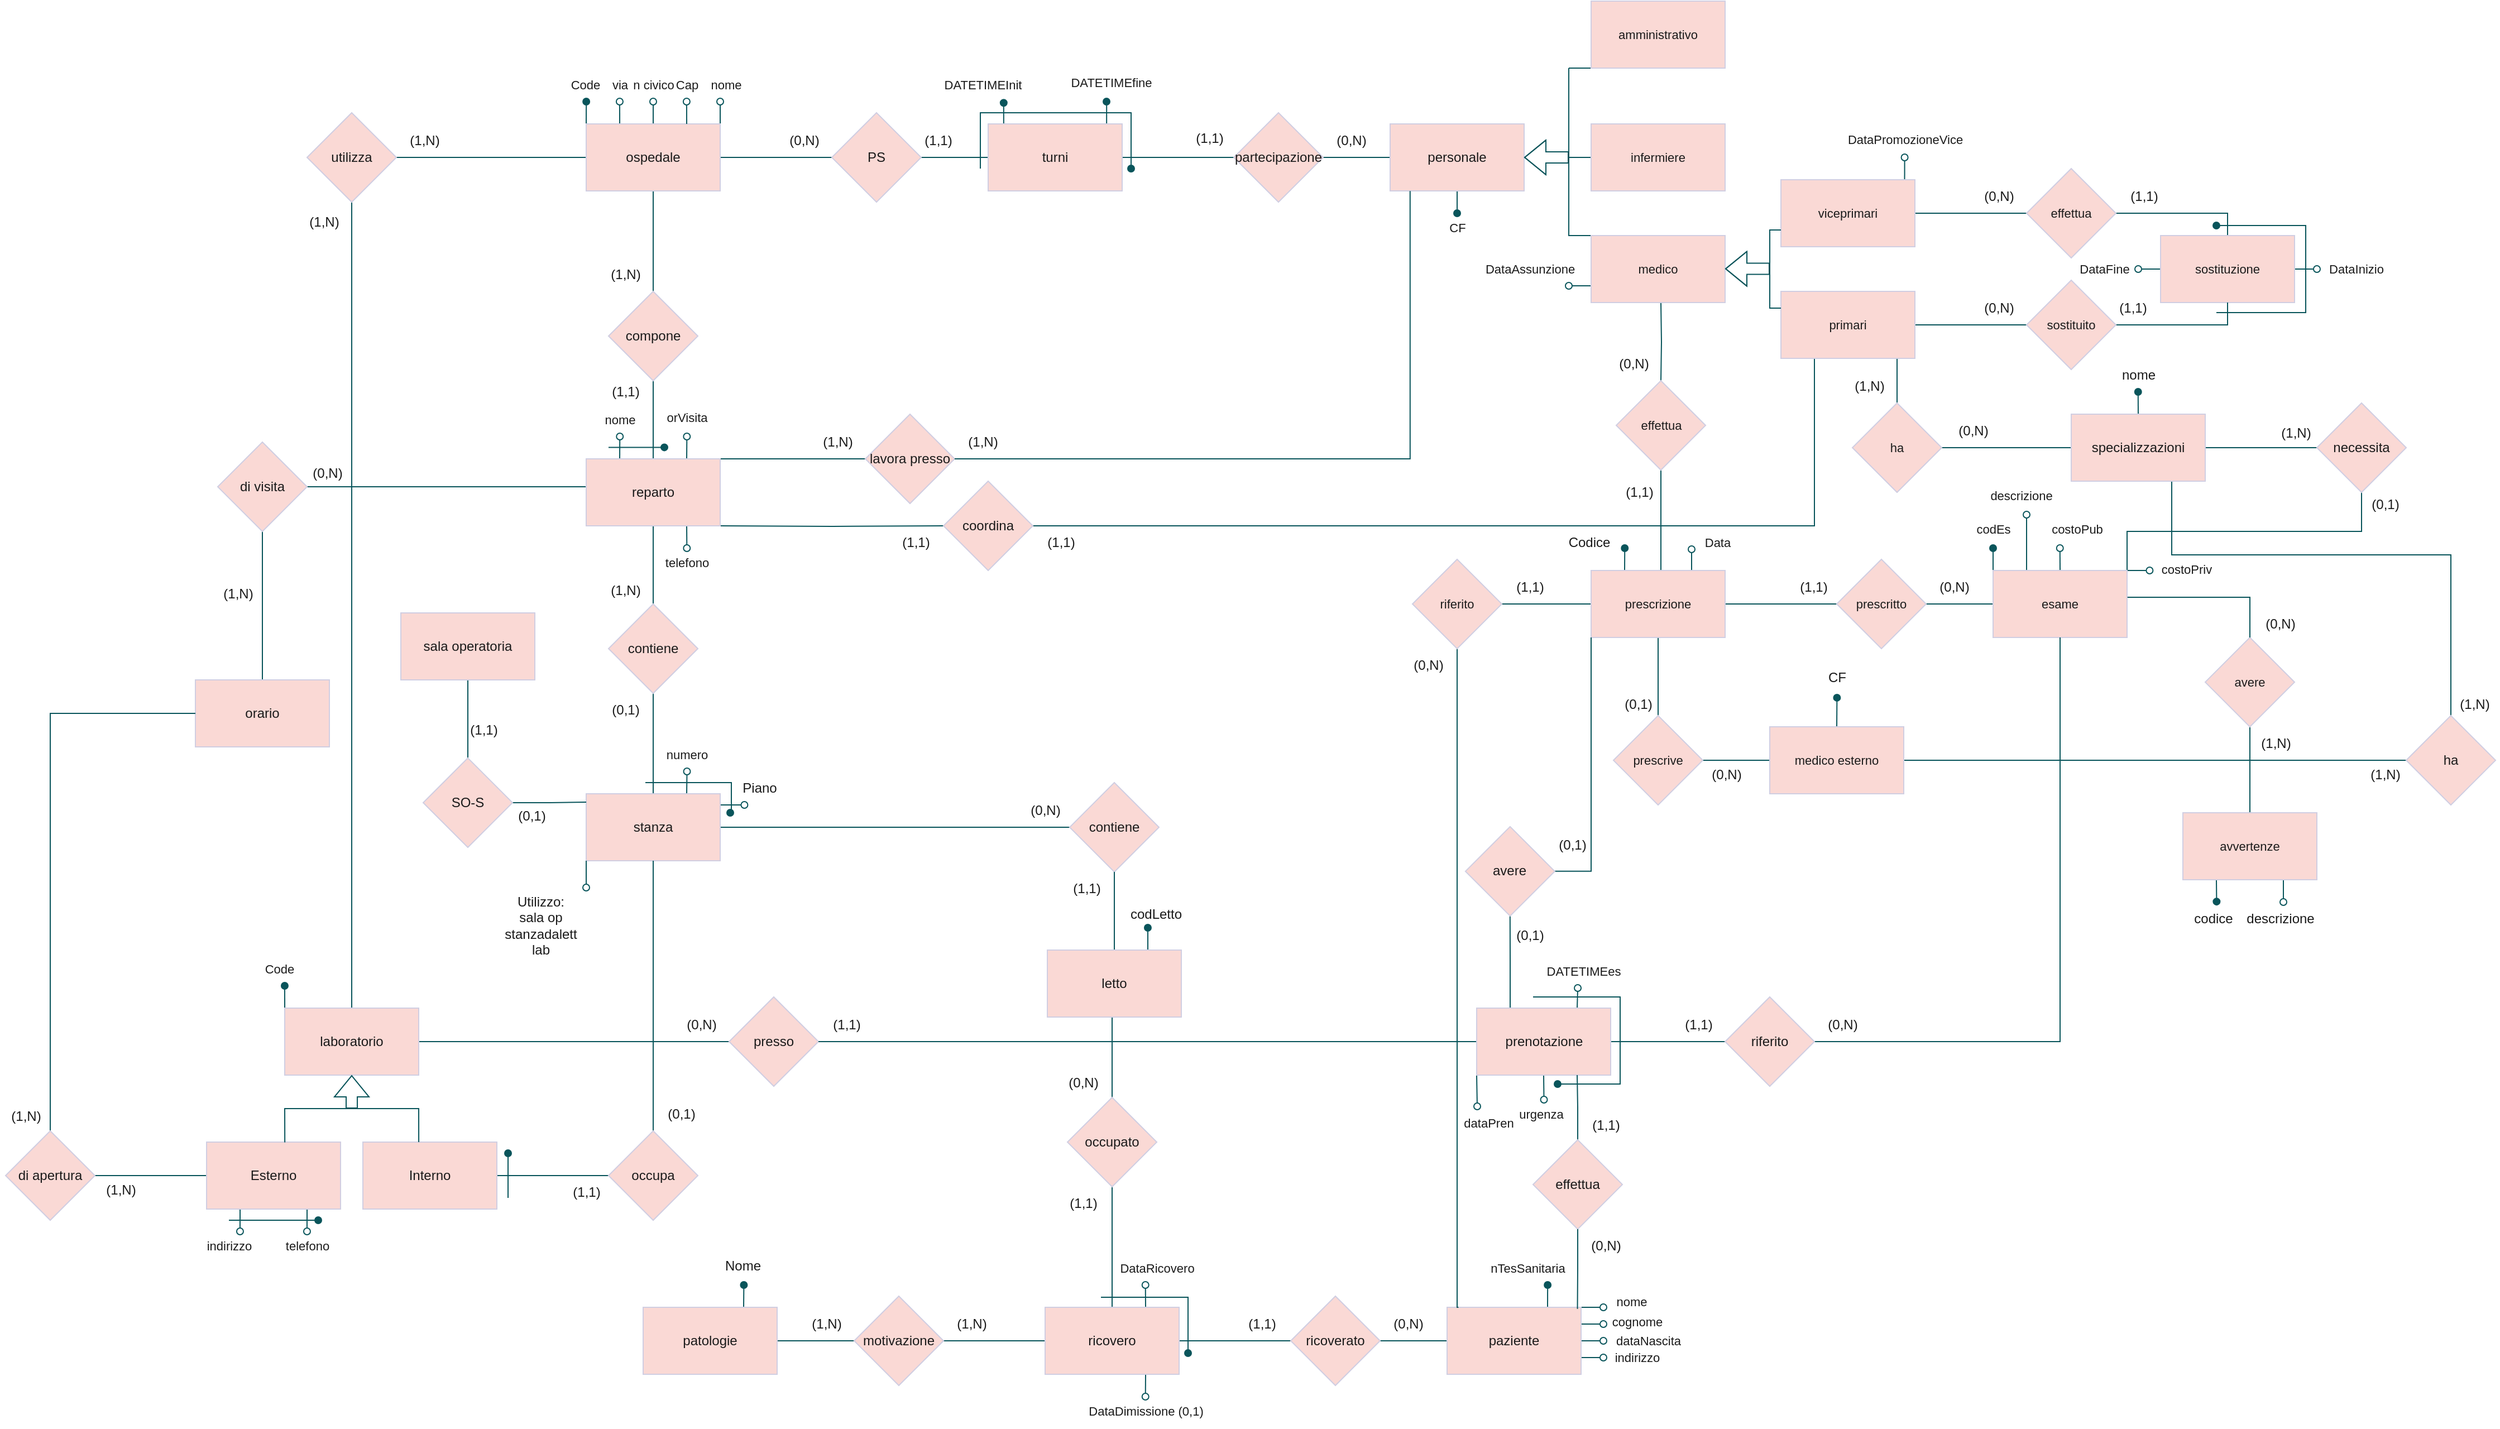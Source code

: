 <mxfile version="24.6.5" type="device">
  <diagram name="Pagina-1" id="9yAY7zzcazfEjVNnhZRk">
    <mxGraphModel dx="727" dy="962" grid="0" gridSize="10" guides="1" tooltips="1" connect="1" arrows="1" fold="1" page="0" pageScale="1" pageWidth="827" pageHeight="1169" math="0" shadow="0">
      <root>
        <mxCell id="0" />
        <mxCell id="1" parent="0" />
        <mxCell id="iASLkcTXXLzT_OT9ee92-4" value="" style="edgeStyle=orthogonalEdgeStyle;rounded=0;orthogonalLoop=1;jettySize=auto;html=1;endArrow=none;endFill=0;labelBackgroundColor=none;strokeColor=#09555B;fontColor=default;" parent="1" source="iASLkcTXXLzT_OT9ee92-1" target="iASLkcTXXLzT_OT9ee92-3" edge="1">
          <mxGeometry relative="1" as="geometry" />
        </mxCell>
        <mxCell id="iASLkcTXXLzT_OT9ee92-22" value="" style="edgeStyle=orthogonalEdgeStyle;rounded=0;orthogonalLoop=1;jettySize=auto;html=1;endArrow=none;endFill=0;labelBackgroundColor=none;strokeColor=#09555B;fontColor=default;" parent="1" source="iASLkcTXXLzT_OT9ee92-1" target="iASLkcTXXLzT_OT9ee92-21" edge="1">
          <mxGeometry relative="1" as="geometry" />
        </mxCell>
        <mxCell id="iASLkcTXXLzT_OT9ee92-56" value="" style="edgeStyle=orthogonalEdgeStyle;rounded=0;orthogonalLoop=1;jettySize=auto;html=1;strokeColor=#09555B;align=center;verticalAlign=middle;fontFamily=Helvetica;fontSize=11;fontColor=default;labelBackgroundColor=none;endArrow=none;endFill=0;exitX=1;exitY=0;exitDx=0;exitDy=0;" parent="1" source="iASLkcTXXLzT_OT9ee92-1" target="iASLkcTXXLzT_OT9ee92-55" edge="1">
          <mxGeometry relative="1" as="geometry">
            <Array as="points">
              <mxPoint x="580" y="260" />
              <mxPoint x="580" y="260" />
            </Array>
          </mxGeometry>
        </mxCell>
        <mxCell id="iASLkcTXXLzT_OT9ee92-73" value="" style="edgeStyle=orthogonalEdgeStyle;rounded=0;orthogonalLoop=1;jettySize=auto;html=1;strokeColor=#09555B;align=center;verticalAlign=middle;fontFamily=Helvetica;fontSize=11;fontColor=default;labelBackgroundColor=none;endArrow=none;endFill=0;entryX=0;entryY=0.5;entryDx=0;entryDy=0;" parent="1" target="iASLkcTXXLzT_OT9ee92-72" edge="1">
          <mxGeometry relative="1" as="geometry">
            <mxPoint x="560" y="320" as="sourcePoint" />
            <mxPoint x="660" y="360" as="targetPoint" />
          </mxGeometry>
        </mxCell>
        <mxCell id="iASLkcTXXLzT_OT9ee92-188" style="edgeStyle=orthogonalEdgeStyle;rounded=0;orthogonalLoop=1;jettySize=auto;html=1;exitX=0.25;exitY=0;exitDx=0;exitDy=0;strokeColor=#09555B;align=center;verticalAlign=middle;fontFamily=Helvetica;fontSize=11;fontColor=default;labelBackgroundColor=none;endArrow=oval;endFill=0;" parent="1" source="iASLkcTXXLzT_OT9ee92-1" edge="1">
          <mxGeometry relative="1" as="geometry">
            <mxPoint x="470.125" y="240" as="targetPoint" />
          </mxGeometry>
        </mxCell>
        <mxCell id="iASLkcTXXLzT_OT9ee92-191" style="edgeStyle=orthogonalEdgeStyle;rounded=0;orthogonalLoop=1;jettySize=auto;html=1;exitX=0.75;exitY=0;exitDx=0;exitDy=0;strokeColor=#09555B;align=center;verticalAlign=middle;fontFamily=Helvetica;fontSize=11;fontColor=default;labelBackgroundColor=none;endArrow=oval;endFill=0;" parent="1" source="iASLkcTXXLzT_OT9ee92-1" edge="1">
          <mxGeometry relative="1" as="geometry">
            <mxPoint x="530.167" y="240" as="targetPoint" />
          </mxGeometry>
        </mxCell>
        <mxCell id="iASLkcTXXLzT_OT9ee92-193" style="edgeStyle=orthogonalEdgeStyle;rounded=0;orthogonalLoop=1;jettySize=auto;html=1;exitX=0.75;exitY=1;exitDx=0;exitDy=0;strokeColor=#09555B;align=center;verticalAlign=middle;fontFamily=Helvetica;fontSize=11;fontColor=default;labelBackgroundColor=none;endArrow=oval;endFill=0;" parent="1" source="iASLkcTXXLzT_OT9ee92-1" edge="1">
          <mxGeometry relative="1" as="geometry">
            <mxPoint x="530.167" y="340" as="targetPoint" />
          </mxGeometry>
        </mxCell>
        <mxCell id="NgzVLVGlAmdp10nccvo5-6" style="edgeStyle=orthogonalEdgeStyle;rounded=0;orthogonalLoop=1;jettySize=auto;html=1;exitX=0;exitY=0;exitDx=0;exitDy=0;entryX=0.5;entryY=0;entryDx=0;entryDy=0;labelBackgroundColor=none;strokeColor=#09555B;fontColor=default;endArrow=none;endFill=0;" parent="1" source="iASLkcTXXLzT_OT9ee92-1" target="NgzVLVGlAmdp10nccvo5-7" edge="1">
          <mxGeometry relative="1" as="geometry">
            <mxPoint x="150" y="275" as="targetPoint" />
            <Array as="points">
              <mxPoint x="440" y="285" />
              <mxPoint x="150" y="285" />
            </Array>
          </mxGeometry>
        </mxCell>
        <mxCell id="iASLkcTXXLzT_OT9ee92-1" value="reparto" style="rounded=0;whiteSpace=wrap;html=1;labelBackgroundColor=none;fillColor=#FAD9D5;strokeColor=#D0CEE2;fontColor=#1A1A1A;" parent="1" vertex="1">
          <mxGeometry x="440" y="260" width="120" height="60" as="geometry" />
        </mxCell>
        <mxCell id="iASLkcTXXLzT_OT9ee92-6" value="" style="edgeStyle=orthogonalEdgeStyle;rounded=0;orthogonalLoop=1;jettySize=auto;html=1;endArrow=none;endFill=0;labelBackgroundColor=none;strokeColor=#09555B;fontColor=default;" parent="1" source="iASLkcTXXLzT_OT9ee92-3" target="iASLkcTXXLzT_OT9ee92-5" edge="1">
          <mxGeometry relative="1" as="geometry" />
        </mxCell>
        <mxCell id="iASLkcTXXLzT_OT9ee92-3" value="contiene" style="rhombus;whiteSpace=wrap;html=1;rounded=0;labelBackgroundColor=none;fillColor=#FAD9D5;strokeColor=#D0CEE2;fontColor=#1A1A1A;" parent="1" vertex="1">
          <mxGeometry x="460" y="390" width="80" height="80" as="geometry" />
        </mxCell>
        <mxCell id="iASLkcTXXLzT_OT9ee92-8" value="" style="edgeStyle=orthogonalEdgeStyle;rounded=0;orthogonalLoop=1;jettySize=auto;html=1;endArrow=none;endFill=0;labelBackgroundColor=none;strokeColor=#09555B;fontColor=default;" parent="1" source="iASLkcTXXLzT_OT9ee92-5" target="iASLkcTXXLzT_OT9ee92-7" edge="1">
          <mxGeometry relative="1" as="geometry" />
        </mxCell>
        <mxCell id="iASLkcTXXLzT_OT9ee92-185" style="edgeStyle=orthogonalEdgeStyle;rounded=0;orthogonalLoop=1;jettySize=auto;html=1;exitX=0.75;exitY=0;exitDx=0;exitDy=0;strokeColor=#09555B;align=center;verticalAlign=middle;fontFamily=Helvetica;fontSize=11;fontColor=default;labelBackgroundColor=none;endArrow=oval;endFill=0;" parent="1" source="iASLkcTXXLzT_OT9ee92-5" edge="1">
          <mxGeometry relative="1" as="geometry">
            <mxPoint x="530.263" y="540" as="targetPoint" />
          </mxGeometry>
        </mxCell>
        <mxCell id="iASLkcTXXLzT_OT9ee92-221" style="edgeStyle=orthogonalEdgeStyle;rounded=0;orthogonalLoop=1;jettySize=auto;html=1;exitX=1;exitY=0.25;exitDx=0;exitDy=0;strokeColor=#09555B;align=center;verticalAlign=middle;fontFamily=Helvetica;fontSize=11;fontColor=default;labelBackgroundColor=none;endArrow=oval;endFill=0;entryX=0.234;entryY=1.008;entryDx=0;entryDy=0;entryPerimeter=0;" parent="1" source="iASLkcTXXLzT_OT9ee92-5" target="eyZ5qENP4nm9uY7_rV8y-96" edge="1">
          <mxGeometry relative="1" as="geometry">
            <mxPoint x="581.05" y="568.64" as="targetPoint" />
            <Array as="points">
              <mxPoint x="560" y="570" />
              <mxPoint x="582" y="570" />
            </Array>
          </mxGeometry>
        </mxCell>
        <mxCell id="iASLkcTXXLzT_OT9ee92-5" value="stanza" style="whiteSpace=wrap;html=1;rounded=0;labelBackgroundColor=none;fillColor=#FAD9D5;strokeColor=#D0CEE2;fontColor=#1A1A1A;" parent="1" vertex="1">
          <mxGeometry x="440" y="560" width="120" height="60" as="geometry" />
        </mxCell>
        <mxCell id="iASLkcTXXLzT_OT9ee92-12" value="" style="edgeStyle=orthogonalEdgeStyle;rounded=0;orthogonalLoop=1;jettySize=auto;html=1;endArrow=none;endFill=0;labelBackgroundColor=none;strokeColor=#09555B;fontColor=default;" parent="1" source="iASLkcTXXLzT_OT9ee92-7" target="iASLkcTXXLzT_OT9ee92-11" edge="1">
          <mxGeometry relative="1" as="geometry" />
        </mxCell>
        <mxCell id="iASLkcTXXLzT_OT9ee92-7" value="contiene" style="rhombus;whiteSpace=wrap;html=1;rounded=0;labelBackgroundColor=none;fillColor=#FAD9D5;strokeColor=#D0CEE2;fontColor=#1A1A1A;" parent="1" vertex="1">
          <mxGeometry x="873" y="550" width="80" height="80" as="geometry" />
        </mxCell>
        <mxCell id="iASLkcTXXLzT_OT9ee92-14" value="" style="edgeStyle=orthogonalEdgeStyle;rounded=0;orthogonalLoop=1;jettySize=auto;html=1;endArrow=none;endFill=0;labelBackgroundColor=none;strokeColor=#09555B;fontColor=default;" parent="1" source="iASLkcTXXLzT_OT9ee92-11" target="iASLkcTXXLzT_OT9ee92-13" edge="1">
          <mxGeometry relative="1" as="geometry">
            <Array as="points">
              <mxPoint x="911" y="770" />
              <mxPoint x="911" y="770" />
            </Array>
          </mxGeometry>
        </mxCell>
        <mxCell id="iASLkcTXXLzT_OT9ee92-181" value="" style="edgeStyle=orthogonalEdgeStyle;rounded=0;orthogonalLoop=1;jettySize=auto;html=1;strokeColor=#09555B;align=center;verticalAlign=middle;fontFamily=Helvetica;fontSize=11;fontColor=default;labelBackgroundColor=none;endArrow=none;endFill=0;" parent="1" source="iASLkcTXXLzT_OT9ee92-11" target="iASLkcTXXLzT_OT9ee92-7" edge="1">
          <mxGeometry relative="1" as="geometry" />
        </mxCell>
        <mxCell id="iASLkcTXXLzT_OT9ee92-215" style="edgeStyle=orthogonalEdgeStyle;rounded=0;orthogonalLoop=1;jettySize=auto;html=1;exitX=0.75;exitY=0;exitDx=0;exitDy=0;strokeColor=#09555B;align=center;verticalAlign=middle;fontFamily=Helvetica;fontSize=11;fontColor=default;labelBackgroundColor=none;endArrow=oval;endFill=1;" parent="1" source="iASLkcTXXLzT_OT9ee92-11" edge="1">
          <mxGeometry relative="1" as="geometry">
            <mxPoint x="942.982" y="680" as="targetPoint" />
          </mxGeometry>
        </mxCell>
        <mxCell id="iASLkcTXXLzT_OT9ee92-11" value="letto" style="whiteSpace=wrap;html=1;rounded=0;labelBackgroundColor=none;fillColor=#FAD9D5;strokeColor=#D0CEE2;fontColor=#1A1A1A;" parent="1" vertex="1">
          <mxGeometry x="853" y="700" width="120" height="60" as="geometry" />
        </mxCell>
        <mxCell id="iASLkcTXXLzT_OT9ee92-16" value="" style="edgeStyle=orthogonalEdgeStyle;rounded=0;orthogonalLoop=1;jettySize=auto;html=1;endArrow=none;endFill=0;labelBackgroundColor=none;strokeColor=#09555B;fontColor=default;" parent="1" source="iASLkcTXXLzT_OT9ee92-13" target="iASLkcTXXLzT_OT9ee92-15" edge="1">
          <mxGeometry relative="1" as="geometry" />
        </mxCell>
        <mxCell id="iASLkcTXXLzT_OT9ee92-13" value="occupato" style="rhombus;whiteSpace=wrap;html=1;rounded=0;labelBackgroundColor=none;fillColor=#FAD9D5;strokeColor=#D0CEE2;fontColor=#1A1A1A;" parent="1" vertex="1">
          <mxGeometry x="871" y="832" width="80" height="80" as="geometry" />
        </mxCell>
        <mxCell id="iASLkcTXXLzT_OT9ee92-18" value="" style="edgeStyle=orthogonalEdgeStyle;rounded=0;orthogonalLoop=1;jettySize=auto;html=1;endArrow=none;endFill=0;labelBackgroundColor=none;strokeColor=#09555B;fontColor=default;" parent="1" source="iASLkcTXXLzT_OT9ee92-15" target="iASLkcTXXLzT_OT9ee92-17" edge="1">
          <mxGeometry relative="1" as="geometry" />
        </mxCell>
        <mxCell id="iASLkcTXXLzT_OT9ee92-210" style="edgeStyle=orthogonalEdgeStyle;rounded=0;orthogonalLoop=1;jettySize=auto;html=1;exitX=0.75;exitY=0;exitDx=0;exitDy=0;strokeColor=#09555B;align=center;verticalAlign=middle;fontFamily=Helvetica;fontSize=11;fontColor=default;labelBackgroundColor=none;endArrow=oval;endFill=0;" parent="1" source="iASLkcTXXLzT_OT9ee92-15" edge="1">
          <mxGeometry relative="1" as="geometry">
            <mxPoint x="940.857" y="1000" as="targetPoint" />
          </mxGeometry>
        </mxCell>
        <mxCell id="iASLkcTXXLzT_OT9ee92-212" style="edgeStyle=orthogonalEdgeStyle;rounded=0;orthogonalLoop=1;jettySize=auto;html=1;exitX=0.75;exitY=1;exitDx=0;exitDy=0;strokeColor=#09555B;align=center;verticalAlign=middle;fontFamily=Helvetica;fontSize=11;fontColor=default;labelBackgroundColor=none;endArrow=oval;endFill=0;" parent="1" source="iASLkcTXXLzT_OT9ee92-15" edge="1">
          <mxGeometry relative="1" as="geometry">
            <mxPoint x="940.857" y="1100" as="targetPoint" />
          </mxGeometry>
        </mxCell>
        <mxCell id="eyZ5qENP4nm9uY7_rV8y-87" value="" style="edgeStyle=orthogonalEdgeStyle;rounded=0;orthogonalLoop=1;jettySize=auto;html=1;endArrow=none;endFill=0;labelBackgroundColor=none;strokeColor=#09555B;fontColor=default;" parent="1" source="iASLkcTXXLzT_OT9ee92-15" target="eyZ5qENP4nm9uY7_rV8y-86" edge="1">
          <mxGeometry relative="1" as="geometry" />
        </mxCell>
        <mxCell id="iASLkcTXXLzT_OT9ee92-15" value="ricovero" style="whiteSpace=wrap;html=1;rounded=0;labelBackgroundColor=none;fillColor=#FAD9D5;strokeColor=#D0CEE2;fontColor=#1A1A1A;" parent="1" vertex="1">
          <mxGeometry x="851" y="1020" width="120" height="60" as="geometry" />
        </mxCell>
        <mxCell id="iASLkcTXXLzT_OT9ee92-20" value="" style="edgeStyle=orthogonalEdgeStyle;rounded=0;orthogonalLoop=1;jettySize=auto;html=1;endArrow=none;endFill=0;labelBackgroundColor=none;strokeColor=#09555B;fontColor=default;" parent="1" source="iASLkcTXXLzT_OT9ee92-17" target="iASLkcTXXLzT_OT9ee92-19" edge="1">
          <mxGeometry relative="1" as="geometry" />
        </mxCell>
        <mxCell id="iASLkcTXXLzT_OT9ee92-17" value="ricoverato" style="rhombus;whiteSpace=wrap;html=1;rounded=0;labelBackgroundColor=none;fillColor=#FAD9D5;strokeColor=#D0CEE2;fontColor=#1A1A1A;" parent="1" vertex="1">
          <mxGeometry x="1071" y="1010" width="80" height="80" as="geometry" />
        </mxCell>
        <mxCell id="iASLkcTXXLzT_OT9ee92-195" style="edgeStyle=orthogonalEdgeStyle;rounded=0;orthogonalLoop=1;jettySize=auto;html=1;exitX=0.75;exitY=0;exitDx=0;exitDy=0;strokeColor=#09555B;align=center;verticalAlign=middle;fontFamily=Helvetica;fontSize=11;fontColor=default;labelBackgroundColor=none;endArrow=oval;endFill=1;" parent="1" source="iASLkcTXXLzT_OT9ee92-19" edge="1">
          <mxGeometry relative="1" as="geometry">
            <mxPoint x="1301.07" y="1000" as="targetPoint" />
          </mxGeometry>
        </mxCell>
        <mxCell id="iASLkcTXXLzT_OT9ee92-197" style="edgeStyle=orthogonalEdgeStyle;rounded=0;orthogonalLoop=1;jettySize=auto;html=1;exitX=1;exitY=0;exitDx=0;exitDy=0;strokeColor=#09555B;align=center;verticalAlign=middle;fontFamily=Helvetica;fontSize=11;fontColor=default;labelBackgroundColor=none;endArrow=oval;endFill=0;" parent="1" source="iASLkcTXXLzT_OT9ee92-19" edge="1">
          <mxGeometry relative="1" as="geometry">
            <mxPoint x="1351" y="1019.907" as="targetPoint" />
          </mxGeometry>
        </mxCell>
        <mxCell id="iASLkcTXXLzT_OT9ee92-198" style="edgeStyle=orthogonalEdgeStyle;rounded=0;orthogonalLoop=1;jettySize=auto;html=1;exitX=1;exitY=0.25;exitDx=0;exitDy=0;strokeColor=#09555B;align=center;verticalAlign=middle;fontFamily=Helvetica;fontSize=11;fontColor=default;labelBackgroundColor=none;endArrow=oval;endFill=0;" parent="1" source="iASLkcTXXLzT_OT9ee92-19" edge="1">
          <mxGeometry relative="1" as="geometry">
            <mxPoint x="1351" y="1034.791" as="targetPoint" />
          </mxGeometry>
        </mxCell>
        <mxCell id="iASLkcTXXLzT_OT9ee92-199" style="edgeStyle=orthogonalEdgeStyle;rounded=0;orthogonalLoop=1;jettySize=auto;html=1;exitX=1;exitY=0.5;exitDx=0;exitDy=0;strokeColor=#09555B;align=center;verticalAlign=middle;fontFamily=Helvetica;fontSize=11;fontColor=default;labelBackgroundColor=none;endArrow=oval;endFill=0;" parent="1" source="iASLkcTXXLzT_OT9ee92-19" edge="1">
          <mxGeometry relative="1" as="geometry">
            <mxPoint x="1351" y="1050.14" as="targetPoint" />
          </mxGeometry>
        </mxCell>
        <mxCell id="iASLkcTXXLzT_OT9ee92-200" style="edgeStyle=orthogonalEdgeStyle;rounded=0;orthogonalLoop=1;jettySize=auto;html=1;exitX=1;exitY=0.75;exitDx=0;exitDy=0;strokeColor=#09555B;align=center;verticalAlign=middle;fontFamily=Helvetica;fontSize=11;fontColor=default;labelBackgroundColor=none;endArrow=oval;endFill=0;" parent="1" source="iASLkcTXXLzT_OT9ee92-19" edge="1">
          <mxGeometry relative="1" as="geometry">
            <mxPoint x="1351" y="1065.023" as="targetPoint" />
          </mxGeometry>
        </mxCell>
        <mxCell id="iASLkcTXXLzT_OT9ee92-19" value="paziente" style="whiteSpace=wrap;html=1;rounded=0;labelBackgroundColor=none;fillColor=#FAD9D5;strokeColor=#D0CEE2;fontColor=#1A1A1A;" parent="1" vertex="1">
          <mxGeometry x="1211" y="1020" width="120" height="60" as="geometry" />
        </mxCell>
        <mxCell id="iASLkcTXXLzT_OT9ee92-24" value="" style="edgeStyle=orthogonalEdgeStyle;rounded=0;orthogonalLoop=1;jettySize=auto;html=1;endArrow=none;endFill=0;labelBackgroundColor=none;strokeColor=#09555B;fontColor=default;" parent="1" source="iASLkcTXXLzT_OT9ee92-21" target="iASLkcTXXLzT_OT9ee92-23" edge="1">
          <mxGeometry relative="1" as="geometry" />
        </mxCell>
        <mxCell id="iASLkcTXXLzT_OT9ee92-21" value="compone" style="rhombus;whiteSpace=wrap;html=1;rounded=0;labelBackgroundColor=none;fillColor=#FAD9D5;strokeColor=#D0CEE2;fontColor=#1A1A1A;" parent="1" vertex="1">
          <mxGeometry x="460" y="110" width="80" height="80" as="geometry" />
        </mxCell>
        <mxCell id="iASLkcTXXLzT_OT9ee92-26" value="" style="edgeStyle=orthogonalEdgeStyle;rounded=0;orthogonalLoop=1;jettySize=auto;html=1;endArrow=none;endFill=0;labelBackgroundColor=none;strokeColor=#09555B;fontColor=default;" parent="1" source="iASLkcTXXLzT_OT9ee92-23" target="iASLkcTXXLzT_OT9ee92-25" edge="1">
          <mxGeometry relative="1" as="geometry" />
        </mxCell>
        <mxCell id="iASLkcTXXLzT_OT9ee92-48" value="" style="edgeStyle=orthogonalEdgeStyle;rounded=0;orthogonalLoop=1;jettySize=auto;html=1;strokeColor=#09555B;align=center;verticalAlign=middle;fontFamily=Helvetica;fontSize=11;fontColor=default;labelBackgroundColor=none;endArrow=none;endFill=0;" parent="1" source="iASLkcTXXLzT_OT9ee92-23" target="iASLkcTXXLzT_OT9ee92-47" edge="1">
          <mxGeometry relative="1" as="geometry" />
        </mxCell>
        <mxCell id="iASLkcTXXLzT_OT9ee92-110" style="edgeStyle=orthogonalEdgeStyle;rounded=0;orthogonalLoop=1;jettySize=auto;html=1;exitX=0;exitY=0;exitDx=0;exitDy=0;strokeColor=#09555B;align=center;verticalAlign=middle;fontFamily=Helvetica;fontSize=11;fontColor=default;labelBackgroundColor=none;endArrow=oval;endFill=1;" parent="1" source="iASLkcTXXLzT_OT9ee92-23" edge="1">
          <mxGeometry relative="1" as="geometry">
            <mxPoint x="440.072" y="-60" as="targetPoint" />
          </mxGeometry>
        </mxCell>
        <mxCell id="iASLkcTXXLzT_OT9ee92-112" style="edgeStyle=orthogonalEdgeStyle;rounded=0;orthogonalLoop=1;jettySize=auto;html=1;exitX=0.25;exitY=0;exitDx=0;exitDy=0;strokeColor=#09555B;align=center;verticalAlign=middle;fontFamily=Helvetica;fontSize=11;fontColor=default;labelBackgroundColor=none;endArrow=oval;endFill=0;" parent="1" source="iASLkcTXXLzT_OT9ee92-23" edge="1">
          <mxGeometry relative="1" as="geometry">
            <mxPoint x="469.969" y="-60" as="targetPoint" />
          </mxGeometry>
        </mxCell>
        <mxCell id="iASLkcTXXLzT_OT9ee92-114" style="edgeStyle=orthogonalEdgeStyle;rounded=0;orthogonalLoop=1;jettySize=auto;html=1;strokeColor=#09555B;align=center;verticalAlign=middle;fontFamily=Helvetica;fontSize=11;fontColor=default;labelBackgroundColor=none;endArrow=oval;endFill=0;" parent="1" source="iASLkcTXXLzT_OT9ee92-23" edge="1">
          <mxGeometry relative="1" as="geometry">
            <mxPoint x="500" y="-60" as="targetPoint" />
          </mxGeometry>
        </mxCell>
        <mxCell id="iASLkcTXXLzT_OT9ee92-119" style="edgeStyle=orthogonalEdgeStyle;rounded=0;orthogonalLoop=1;jettySize=auto;html=1;exitX=1;exitY=0;exitDx=0;exitDy=0;strokeColor=#09555B;align=center;verticalAlign=middle;fontFamily=Helvetica;fontSize=11;fontColor=default;labelBackgroundColor=none;endArrow=oval;endFill=0;" parent="1" source="iASLkcTXXLzT_OT9ee92-23" edge="1">
          <mxGeometry relative="1" as="geometry">
            <mxPoint x="560" y="-60" as="targetPoint" />
          </mxGeometry>
        </mxCell>
        <mxCell id="iASLkcTXXLzT_OT9ee92-23" value="ospedale" style="whiteSpace=wrap;html=1;rounded=0;labelBackgroundColor=none;fillColor=#FAD9D5;strokeColor=#D0CEE2;fontColor=#1A1A1A;" parent="1" vertex="1">
          <mxGeometry x="440" y="-40" width="120" height="60" as="geometry" />
        </mxCell>
        <mxCell id="iASLkcTXXLzT_OT9ee92-28" value="" style="edgeStyle=orthogonalEdgeStyle;rounded=0;orthogonalLoop=1;jettySize=auto;html=1;endArrow=none;endFill=0;labelBackgroundColor=none;strokeColor=#09555B;fontColor=default;" parent="1" source="iASLkcTXXLzT_OT9ee92-25" target="iASLkcTXXLzT_OT9ee92-27" edge="1">
          <mxGeometry relative="1" as="geometry" />
        </mxCell>
        <mxCell id="iASLkcTXXLzT_OT9ee92-25" value="utilizza" style="rhombus;whiteSpace=wrap;html=1;rounded=0;labelBackgroundColor=none;fillColor=#FAD9D5;strokeColor=#D0CEE2;fontColor=#1A1A1A;" parent="1" vertex="1">
          <mxGeometry x="190" y="-50" width="80" height="80" as="geometry" />
        </mxCell>
        <mxCell id="iASLkcTXXLzT_OT9ee92-121" style="edgeStyle=orthogonalEdgeStyle;rounded=0;orthogonalLoop=1;jettySize=auto;html=1;exitX=0;exitY=0;exitDx=0;exitDy=0;strokeColor=#09555B;align=center;verticalAlign=middle;fontFamily=Helvetica;fontSize=11;fontColor=default;labelBackgroundColor=none;endArrow=oval;endFill=1;" parent="1" source="iASLkcTXXLzT_OT9ee92-27" edge="1">
          <mxGeometry relative="1" as="geometry">
            <mxPoint x="169.973" y="732" as="targetPoint" />
          </mxGeometry>
        </mxCell>
        <mxCell id="eyZ5qENP4nm9uY7_rV8y-48" style="edgeStyle=orthogonalEdgeStyle;rounded=0;orthogonalLoop=1;jettySize=auto;html=1;entryX=0;entryY=0.5;entryDx=0;entryDy=0;endArrow=none;endFill=0;labelBackgroundColor=none;strokeColor=#09555B;fontColor=default;" parent="1" source="iASLkcTXXLzT_OT9ee92-27" target="iASLkcTXXLzT_OT9ee92-37" edge="1">
          <mxGeometry relative="1" as="geometry" />
        </mxCell>
        <mxCell id="iASLkcTXXLzT_OT9ee92-27" value="laboratorio" style="whiteSpace=wrap;html=1;rounded=0;labelBackgroundColor=none;fillColor=#FAD9D5;strokeColor=#D0CEE2;fontColor=#1A1A1A;" parent="1" vertex="1">
          <mxGeometry x="170" y="752" width="120" height="60" as="geometry" />
        </mxCell>
        <mxCell id="iASLkcTXXLzT_OT9ee92-123" style="edgeStyle=orthogonalEdgeStyle;rounded=0;orthogonalLoop=1;jettySize=auto;html=1;exitX=0.25;exitY=1;exitDx=0;exitDy=0;strokeColor=#09555B;align=center;verticalAlign=middle;fontFamily=Helvetica;fontSize=11;fontColor=default;labelBackgroundColor=none;endArrow=oval;endFill=0;" parent="1" source="iASLkcTXXLzT_OT9ee92-31" edge="1">
          <mxGeometry relative="1" as="geometry">
            <mxPoint x="129.973" y="952" as="targetPoint" />
          </mxGeometry>
        </mxCell>
        <mxCell id="iASLkcTXXLzT_OT9ee92-125" style="edgeStyle=orthogonalEdgeStyle;rounded=0;orthogonalLoop=1;jettySize=auto;html=1;exitX=0.75;exitY=1;exitDx=0;exitDy=0;strokeColor=#09555B;align=center;verticalAlign=middle;fontFamily=Helvetica;fontSize=11;fontColor=default;labelBackgroundColor=none;endArrow=oval;endFill=0;" parent="1" source="iASLkcTXXLzT_OT9ee92-31" edge="1">
          <mxGeometry relative="1" as="geometry">
            <mxPoint x="189.973" y="952" as="targetPoint" />
          </mxGeometry>
        </mxCell>
        <mxCell id="NgzVLVGlAmdp10nccvo5-11" value="" style="edgeStyle=orthogonalEdgeStyle;rounded=0;orthogonalLoop=1;jettySize=auto;html=1;endArrow=none;endFill=0;labelBackgroundColor=none;strokeColor=#09555B;fontColor=default;" parent="1" source="iASLkcTXXLzT_OT9ee92-31" target="NgzVLVGlAmdp10nccvo5-10" edge="1">
          <mxGeometry relative="1" as="geometry" />
        </mxCell>
        <mxCell id="iASLkcTXXLzT_OT9ee92-31" value="Esterno" style="rounded=0;whiteSpace=wrap;html=1;labelBackgroundColor=none;fillColor=#FAD9D5;strokeColor=#D0CEE2;fontColor=#1A1A1A;" parent="1" vertex="1">
          <mxGeometry x="100" y="872" width="120" height="60" as="geometry" />
        </mxCell>
        <mxCell id="eyZ5qENP4nm9uY7_rV8y-49" value="" style="edgeStyle=orthogonalEdgeStyle;rounded=0;orthogonalLoop=1;jettySize=auto;html=1;endArrow=none;endFill=0;labelBackgroundColor=none;strokeColor=#09555B;fontColor=default;" parent="1" source="iASLkcTXXLzT_OT9ee92-32" target="iASLkcTXXLzT_OT9ee92-34" edge="1">
          <mxGeometry relative="1" as="geometry" />
        </mxCell>
        <mxCell id="iASLkcTXXLzT_OT9ee92-32" value="Interno" style="rounded=0;whiteSpace=wrap;html=1;labelBackgroundColor=none;fillColor=#FAD9D5;strokeColor=#D0CEE2;fontColor=#1A1A1A;" parent="1" vertex="1">
          <mxGeometry x="240" y="872" width="120" height="60" as="geometry" />
        </mxCell>
        <mxCell id="iASLkcTXXLzT_OT9ee92-33" value="" style="group;labelBackgroundColor=none;fontColor=#1A1A1A;" parent="1" vertex="1" connectable="0">
          <mxGeometry x="170" y="842" width="120" height="10" as="geometry" />
        </mxCell>
        <mxCell id="iASLkcTXXLzT_OT9ee92-29" value="" style="shape=flexArrow;endArrow=classic;html=1;rounded=0;entryX=0.5;entryY=1;entryDx=0;entryDy=0;labelBackgroundColor=none;strokeColor=#09555B;fontColor=default;" parent="iASLkcTXXLzT_OT9ee92-33" target="iASLkcTXXLzT_OT9ee92-27" edge="1">
          <mxGeometry width="50" height="50" relative="1" as="geometry">
            <mxPoint x="60" as="sourcePoint" />
            <mxPoint x="160" y="-1.667" as="targetPoint" />
          </mxGeometry>
        </mxCell>
        <mxCell id="iASLkcTXXLzT_OT9ee92-30" value="" style="endArrow=none;html=1;rounded=0;entryX=0.417;entryY=0;entryDx=0;entryDy=0;entryPerimeter=0;exitX=0.584;exitY=0.004;exitDx=0;exitDy=0;exitPerimeter=0;labelBackgroundColor=none;strokeColor=#09555B;fontColor=default;" parent="iASLkcTXXLzT_OT9ee92-33" source="iASLkcTXXLzT_OT9ee92-31" target="iASLkcTXXLzT_OT9ee92-32" edge="1">
          <mxGeometry width="50" height="50" relative="1" as="geometry">
            <mxPoint x="-30" as="sourcePoint" />
            <mxPoint x="160" as="targetPoint" />
            <Array as="points">
              <mxPoint />
              <mxPoint x="120" />
            </Array>
          </mxGeometry>
        </mxCell>
        <mxCell id="iASLkcTXXLzT_OT9ee92-36" value="" style="edgeStyle=orthogonalEdgeStyle;rounded=0;orthogonalLoop=1;jettySize=auto;html=1;endArrow=none;endFill=0;labelBackgroundColor=none;strokeColor=#09555B;fontColor=default;" parent="1" source="iASLkcTXXLzT_OT9ee92-34" target="iASLkcTXXLzT_OT9ee92-5" edge="1">
          <mxGeometry relative="1" as="geometry" />
        </mxCell>
        <mxCell id="iASLkcTXXLzT_OT9ee92-34" value="occupa" style="rhombus;whiteSpace=wrap;html=1;rounded=0;labelBackgroundColor=none;fillColor=#FAD9D5;strokeColor=#D0CEE2;fontColor=#1A1A1A;" parent="1" vertex="1">
          <mxGeometry x="460" y="862" width="80" height="80" as="geometry" />
        </mxCell>
        <mxCell id="iASLkcTXXLzT_OT9ee92-37" value="presso" style="rhombus;whiteSpace=wrap;html=1;rounded=0;labelBackgroundColor=none;fillColor=#FAD9D5;strokeColor=#D0CEE2;fontColor=#1A1A1A;" parent="1" vertex="1">
          <mxGeometry x="568" y="742" width="80" height="80" as="geometry" />
        </mxCell>
        <mxCell id="iASLkcTXXLzT_OT9ee92-46" style="edgeStyle=orthogonalEdgeStyle;rounded=0;orthogonalLoop=1;jettySize=auto;html=1;entryX=1;entryY=0.5;entryDx=0;entryDy=0;endArrow=none;endFill=0;labelBackgroundColor=none;strokeColor=#09555B;fontColor=default;" parent="1" source="iASLkcTXXLzT_OT9ee92-44" target="iASLkcTXXLzT_OT9ee92-37" edge="1">
          <mxGeometry relative="1" as="geometry">
            <mxPoint x="-85" y="774" as="targetPoint" />
          </mxGeometry>
        </mxCell>
        <mxCell id="iASLkcTXXLzT_OT9ee92-104" value="" style="edgeStyle=orthogonalEdgeStyle;rounded=0;orthogonalLoop=1;jettySize=auto;html=1;strokeColor=#09555B;align=center;verticalAlign=middle;fontFamily=Helvetica;fontSize=11;fontColor=default;labelBackgroundColor=none;endArrow=none;endFill=0;" parent="1" source="iASLkcTXXLzT_OT9ee92-44" target="iASLkcTXXLzT_OT9ee92-103" edge="1">
          <mxGeometry relative="1" as="geometry" />
        </mxCell>
        <mxCell id="iASLkcTXXLzT_OT9ee92-174" style="edgeStyle=orthogonalEdgeStyle;rounded=0;orthogonalLoop=1;jettySize=auto;html=1;exitX=0.75;exitY=0;exitDx=0;exitDy=0;strokeColor=#09555B;align=center;verticalAlign=middle;fontFamily=Helvetica;fontSize=11;fontColor=default;labelBackgroundColor=none;endArrow=oval;endFill=0;" parent="1" source="iASLkcTXXLzT_OT9ee92-44" edge="1">
          <mxGeometry relative="1" as="geometry">
            <mxPoint x="1328.026" y="734" as="targetPoint" />
          </mxGeometry>
        </mxCell>
        <mxCell id="iASLkcTXXLzT_OT9ee92-179" style="edgeStyle=orthogonalEdgeStyle;rounded=0;orthogonalLoop=1;jettySize=auto;html=1;exitX=0.5;exitY=1;exitDx=0;exitDy=0;strokeColor=#09555B;align=center;verticalAlign=middle;fontFamily=Helvetica;fontSize=11;fontColor=default;labelBackgroundColor=none;endArrow=oval;endFill=0;" parent="1" source="iASLkcTXXLzT_OT9ee92-44" edge="1">
          <mxGeometry relative="1" as="geometry">
            <mxPoint x="1297.769" y="834" as="targetPoint" />
          </mxGeometry>
        </mxCell>
        <mxCell id="eyZ5qENP4nm9uY7_rV8y-81" style="edgeStyle=orthogonalEdgeStyle;rounded=0;orthogonalLoop=1;jettySize=auto;html=1;exitX=0;exitY=1;exitDx=0;exitDy=0;endArrow=oval;endFill=0;labelBackgroundColor=none;strokeColor=#09555B;fontColor=default;" parent="1" source="iASLkcTXXLzT_OT9ee92-44" edge="1">
          <mxGeometry relative="1" as="geometry">
            <mxPoint x="1238" y="840" as="targetPoint" />
          </mxGeometry>
        </mxCell>
        <mxCell id="NgzVLVGlAmdp10nccvo5-42" style="edgeStyle=orthogonalEdgeStyle;rounded=0;orthogonalLoop=1;jettySize=auto;html=1;exitX=0.25;exitY=0;exitDx=0;exitDy=0;strokeColor=#09555B;fontColor=default;endArrow=none;endFill=0;labelBackgroundColor=none;" parent="1" source="iASLkcTXXLzT_OT9ee92-44" target="NgzVLVGlAmdp10nccvo5-43" edge="1">
          <mxGeometry relative="1" as="geometry">
            <mxPoint x="1267.444" y="629.444" as="targetPoint" />
          </mxGeometry>
        </mxCell>
        <mxCell id="iASLkcTXXLzT_OT9ee92-44" value="prenotazione" style="whiteSpace=wrap;html=1;rounded=0;labelBackgroundColor=none;fillColor=#FAD9D5;strokeColor=#D0CEE2;fontColor=#1A1A1A;" parent="1" vertex="1">
          <mxGeometry x="1237.5" y="752" width="120" height="60" as="geometry" />
        </mxCell>
        <mxCell id="iASLkcTXXLzT_OT9ee92-50" value="" style="edgeStyle=orthogonalEdgeStyle;rounded=0;orthogonalLoop=1;jettySize=auto;html=1;strokeColor=#09555B;align=center;verticalAlign=middle;fontFamily=Helvetica;fontSize=11;fontColor=default;labelBackgroundColor=none;endArrow=none;endFill=0;" parent="1" source="iASLkcTXXLzT_OT9ee92-47" target="iASLkcTXXLzT_OT9ee92-49" edge="1">
          <mxGeometry relative="1" as="geometry" />
        </mxCell>
        <mxCell id="iASLkcTXXLzT_OT9ee92-47" value="PS" style="rhombus;whiteSpace=wrap;html=1;rounded=0;labelBackgroundColor=none;fillColor=#FAD9D5;strokeColor=#D0CEE2;fontColor=#1A1A1A;" parent="1" vertex="1">
          <mxGeometry x="660" y="-50" width="80" height="80" as="geometry" />
        </mxCell>
        <mxCell id="iASLkcTXXLzT_OT9ee92-52" value="" style="edgeStyle=orthogonalEdgeStyle;rounded=0;orthogonalLoop=1;jettySize=auto;html=1;strokeColor=#09555B;align=center;verticalAlign=middle;fontFamily=Helvetica;fontSize=11;fontColor=default;labelBackgroundColor=none;endArrow=none;endFill=0;" parent="1" source="iASLkcTXXLzT_OT9ee92-49" target="iASLkcTXXLzT_OT9ee92-51" edge="1">
          <mxGeometry relative="1" as="geometry" />
        </mxCell>
        <mxCell id="iASLkcTXXLzT_OT9ee92-136" style="edgeStyle=orthogonalEdgeStyle;rounded=0;orthogonalLoop=1;jettySize=auto;html=1;exitX=0.116;exitY=-0.002;exitDx=0;exitDy=0;strokeColor=#09555B;align=center;verticalAlign=middle;fontFamily=Helvetica;fontSize=11;fontColor=default;labelBackgroundColor=none;endArrow=oval;endFill=1;exitPerimeter=0;entryX=0.71;entryY=1.035;entryDx=0;entryDy=0;entryPerimeter=0;" parent="1" source="iASLkcTXXLzT_OT9ee92-49" target="iASLkcTXXLzT_OT9ee92-137" edge="1">
          <mxGeometry relative="1" as="geometry">
            <mxPoint x="800.161" y="-60" as="targetPoint" />
            <Array as="points">
              <mxPoint x="814" y="-59" />
            </Array>
          </mxGeometry>
        </mxCell>
        <mxCell id="iASLkcTXXLzT_OT9ee92-140" style="edgeStyle=orthogonalEdgeStyle;rounded=0;orthogonalLoop=1;jettySize=auto;html=1;exitX=0.884;exitY=0.007;exitDx=0;exitDy=0;strokeColor=#09555B;align=center;verticalAlign=middle;fontFamily=Helvetica;fontSize=11;fontColor=default;labelBackgroundColor=none;endArrow=oval;endFill=1;exitPerimeter=0;" parent="1" source="iASLkcTXXLzT_OT9ee92-49" edge="1">
          <mxGeometry relative="1" as="geometry">
            <mxPoint x="906" y="-60" as="targetPoint" />
            <Array as="points">
              <mxPoint x="906" y="-59" />
              <mxPoint x="906" y="-60" />
            </Array>
          </mxGeometry>
        </mxCell>
        <mxCell id="iASLkcTXXLzT_OT9ee92-49" value="turni" style="whiteSpace=wrap;html=1;rounded=0;labelBackgroundColor=none;fillColor=#FAD9D5;strokeColor=#D0CEE2;fontColor=#1A1A1A;" parent="1" vertex="1">
          <mxGeometry x="800" y="-40" width="120" height="60" as="geometry" />
        </mxCell>
        <mxCell id="iASLkcTXXLzT_OT9ee92-54" value="" style="edgeStyle=orthogonalEdgeStyle;rounded=0;orthogonalLoop=1;jettySize=auto;html=1;strokeColor=#09555B;align=center;verticalAlign=middle;fontFamily=Helvetica;fontSize=11;fontColor=default;labelBackgroundColor=none;endArrow=none;endFill=0;" parent="1" source="iASLkcTXXLzT_OT9ee92-51" target="iASLkcTXXLzT_OT9ee92-53" edge="1">
          <mxGeometry relative="1" as="geometry" />
        </mxCell>
        <mxCell id="iASLkcTXXLzT_OT9ee92-51" value="partecipazione" style="rhombus;whiteSpace=wrap;html=1;rounded=0;labelBackgroundColor=none;fillColor=#FAD9D5;strokeColor=#D0CEE2;fontColor=#1A1A1A;" parent="1" vertex="1">
          <mxGeometry x="1020" y="-50" width="80" height="80" as="geometry" />
        </mxCell>
        <mxCell id="iASLkcTXXLzT_OT9ee92-147" style="edgeStyle=orthogonalEdgeStyle;rounded=0;orthogonalLoop=1;jettySize=auto;html=1;exitX=0.5;exitY=1;exitDx=0;exitDy=0;strokeColor=#09555B;align=center;verticalAlign=middle;fontFamily=Helvetica;fontSize=11;fontColor=default;labelBackgroundColor=none;endArrow=oval;endFill=1;" parent="1" source="iASLkcTXXLzT_OT9ee92-53" edge="1">
          <mxGeometry relative="1" as="geometry">
            <mxPoint x="1220" y="40" as="targetPoint" />
          </mxGeometry>
        </mxCell>
        <mxCell id="iASLkcTXXLzT_OT9ee92-53" value="personale" style="whiteSpace=wrap;html=1;rounded=0;labelBackgroundColor=none;fillColor=#FAD9D5;strokeColor=#D0CEE2;fontColor=#1A1A1A;" parent="1" vertex="1">
          <mxGeometry x="1160" y="-40" width="120" height="60" as="geometry" />
        </mxCell>
        <mxCell id="iASLkcTXXLzT_OT9ee92-55" value="lavora presso" style="rhombus;whiteSpace=wrap;html=1;rounded=0;labelBackgroundColor=none;fillColor=#FAD9D5;strokeColor=#D0CEE2;fontColor=#1A1A1A;" parent="1" vertex="1">
          <mxGeometry x="690" y="220" width="80" height="80" as="geometry" />
        </mxCell>
        <mxCell id="iASLkcTXXLzT_OT9ee92-57" style="edgeStyle=orthogonalEdgeStyle;rounded=0;orthogonalLoop=1;jettySize=auto;html=1;entryX=0.149;entryY=1.002;entryDx=0;entryDy=0;entryPerimeter=0;strokeColor=#09555B;align=center;verticalAlign=middle;fontFamily=Helvetica;fontSize=11;fontColor=default;labelBackgroundColor=none;endArrow=none;endFill=0;" parent="1" source="iASLkcTXXLzT_OT9ee92-55" target="iASLkcTXXLzT_OT9ee92-53" edge="1">
          <mxGeometry relative="1" as="geometry" />
        </mxCell>
        <mxCell id="iASLkcTXXLzT_OT9ee92-58" value="" style="shape=flexArrow;endArrow=classic;html=1;rounded=0;strokeColor=#09555B;align=center;verticalAlign=middle;fontFamily=Helvetica;fontSize=11;fontColor=default;labelBackgroundColor=none;edgeStyle=orthogonalEdgeStyle;entryX=1;entryY=0.5;entryDx=0;entryDy=0;" parent="1" target="iASLkcTXXLzT_OT9ee92-53" edge="1">
          <mxGeometry width="50" height="50" relative="1" as="geometry">
            <mxPoint x="1320" y="-10" as="sourcePoint" />
            <mxPoint x="1370" y="-10" as="targetPoint" />
            <Array as="points">
              <mxPoint x="1310" y="-10" />
              <mxPoint x="1310" y="-10" />
            </Array>
          </mxGeometry>
        </mxCell>
        <mxCell id="iASLkcTXXLzT_OT9ee92-59" value="" style="endArrow=none;html=1;rounded=0;strokeColor=#09555B;align=center;verticalAlign=middle;fontFamily=Helvetica;fontSize=11;fontColor=default;labelBackgroundColor=none;edgeStyle=orthogonalEdgeStyle;exitX=0;exitY=0;exitDx=0;exitDy=0;" parent="1" edge="1">
          <mxGeometry width="50" height="50" relative="1" as="geometry">
            <mxPoint x="1340" y="59.98" as="sourcePoint" />
            <mxPoint x="1320" y="-90" as="targetPoint" />
            <Array as="points">
              <mxPoint x="1320" y="59.98" />
            </Array>
          </mxGeometry>
        </mxCell>
        <mxCell id="iASLkcTXXLzT_OT9ee92-67" style="edgeStyle=orthogonalEdgeStyle;rounded=0;orthogonalLoop=1;jettySize=auto;html=1;strokeColor=#09555B;align=center;verticalAlign=middle;fontFamily=Helvetica;fontSize=11;fontColor=default;labelBackgroundColor=none;endArrow=none;endFill=0;" parent="1" source="iASLkcTXXLzT_OT9ee92-61" edge="1">
          <mxGeometry relative="1" as="geometry">
            <mxPoint x="1320" y="-90" as="targetPoint" />
            <Array as="points">
              <mxPoint x="1320" y="-90" />
            </Array>
          </mxGeometry>
        </mxCell>
        <mxCell id="iASLkcTXXLzT_OT9ee92-61" value="amministrativo" style="rounded=0;whiteSpace=wrap;html=1;fontFamily=Helvetica;fontSize=11;fontColor=#1A1A1A;labelBackgroundColor=none;fillColor=#FAD9D5;strokeColor=#D0CEE2;" parent="1" vertex="1">
          <mxGeometry x="1340" y="-150" width="120" height="60" as="geometry" />
        </mxCell>
        <mxCell id="iASLkcTXXLzT_OT9ee92-66" style="edgeStyle=orthogonalEdgeStyle;rounded=0;orthogonalLoop=1;jettySize=auto;html=1;strokeColor=#09555B;align=center;verticalAlign=middle;fontFamily=Helvetica;fontSize=11;fontColor=default;labelBackgroundColor=none;endArrow=none;endFill=0;" parent="1" source="iASLkcTXXLzT_OT9ee92-62" edge="1">
          <mxGeometry relative="1" as="geometry">
            <mxPoint x="1320" y="-10" as="targetPoint" />
          </mxGeometry>
        </mxCell>
        <mxCell id="iASLkcTXXLzT_OT9ee92-62" value="infermiere" style="rounded=0;whiteSpace=wrap;html=1;fontFamily=Helvetica;fontSize=11;fontColor=#1A1A1A;labelBackgroundColor=none;fillColor=#FAD9D5;strokeColor=#D0CEE2;" parent="1" vertex="1">
          <mxGeometry x="1340" y="-40" width="120" height="60" as="geometry" />
        </mxCell>
        <mxCell id="iASLkcTXXLzT_OT9ee92-94" value="" style="edgeStyle=orthogonalEdgeStyle;rounded=0;orthogonalLoop=1;jettySize=auto;html=1;strokeColor=#09555B;align=center;verticalAlign=middle;fontFamily=Helvetica;fontSize=11;fontColor=default;labelBackgroundColor=none;endArrow=none;endFill=0;" parent="1" target="iASLkcTXXLzT_OT9ee92-93" edge="1">
          <mxGeometry relative="1" as="geometry">
            <mxPoint x="1402.5" y="120" as="sourcePoint" />
          </mxGeometry>
        </mxCell>
        <mxCell id="iASLkcTXXLzT_OT9ee92-149" style="edgeStyle=orthogonalEdgeStyle;rounded=0;orthogonalLoop=1;jettySize=auto;html=1;exitX=0;exitY=0.75;exitDx=0;exitDy=0;strokeColor=#09555B;align=center;verticalAlign=middle;fontFamily=Helvetica;fontSize=11;fontColor=default;labelBackgroundColor=none;endArrow=oval;endFill=0;" parent="1" source="iASLkcTXXLzT_OT9ee92-63" edge="1">
          <mxGeometry relative="1" as="geometry">
            <mxPoint x="1320" y="105.121" as="targetPoint" />
          </mxGeometry>
        </mxCell>
        <mxCell id="iASLkcTXXLzT_OT9ee92-63" value="medico" style="rounded=0;whiteSpace=wrap;html=1;fontFamily=Helvetica;fontSize=11;fontColor=#1A1A1A;labelBackgroundColor=none;fillColor=#FAD9D5;strokeColor=#D0CEE2;" parent="1" vertex="1">
          <mxGeometry x="1340" y="60" width="120" height="60" as="geometry" />
        </mxCell>
        <mxCell id="iASLkcTXXLzT_OT9ee92-84" style="edgeStyle=orthogonalEdgeStyle;rounded=0;orthogonalLoop=1;jettySize=auto;html=1;strokeColor=#09555B;align=center;verticalAlign=middle;fontFamily=Helvetica;fontSize=11;fontColor=default;labelBackgroundColor=none;endArrow=none;endFill=0;entryX=0.25;entryY=1;entryDx=0;entryDy=0;" parent="1" source="iASLkcTXXLzT_OT9ee92-72" target="iASLkcTXXLzT_OT9ee92-80" edge="1">
          <mxGeometry relative="1" as="geometry">
            <mxPoint x="1594.0" y="320" as="targetPoint" />
            <Array as="points">
              <mxPoint x="1540" y="320" />
            </Array>
          </mxGeometry>
        </mxCell>
        <mxCell id="iASLkcTXXLzT_OT9ee92-72" value="coordina" style="rhombus;whiteSpace=wrap;html=1;rounded=0;labelBackgroundColor=none;fillColor=#FAD9D5;strokeColor=#D0CEE2;fontColor=#1A1A1A;" parent="1" vertex="1">
          <mxGeometry x="760" y="280" width="80" height="80" as="geometry" />
        </mxCell>
        <mxCell id="iASLkcTXXLzT_OT9ee92-86" value="" style="edgeStyle=orthogonalEdgeStyle;rounded=0;orthogonalLoop=1;jettySize=auto;html=1;strokeColor=#09555B;align=center;verticalAlign=middle;fontFamily=Helvetica;fontSize=11;fontColor=default;labelBackgroundColor=none;endArrow=none;endFill=0;" parent="1" source="iASLkcTXXLzT_OT9ee92-79" target="iASLkcTXXLzT_OT9ee92-85" edge="1">
          <mxGeometry relative="1" as="geometry" />
        </mxCell>
        <mxCell id="iASLkcTXXLzT_OT9ee92-154" style="edgeStyle=orthogonalEdgeStyle;rounded=0;orthogonalLoop=1;jettySize=auto;html=1;exitX=0.923;exitY=0.012;exitDx=0;exitDy=0;strokeColor=#09555B;align=center;verticalAlign=middle;fontFamily=Helvetica;fontSize=11;fontColor=default;labelBackgroundColor=none;endArrow=oval;endFill=0;exitPerimeter=0;" parent="1" source="iASLkcTXXLzT_OT9ee92-79" edge="1">
          <mxGeometry relative="1" as="geometry">
            <mxPoint x="1620" y="-10" as="targetPoint" />
            <Array as="points">
              <mxPoint x="1621" y="-10" />
            </Array>
          </mxGeometry>
        </mxCell>
        <mxCell id="iASLkcTXXLzT_OT9ee92-79" value="viceprimari" style="rounded=0;whiteSpace=wrap;html=1;fontFamily=Helvetica;fontSize=11;fontColor=#1A1A1A;labelBackgroundColor=none;fillColor=#FAD9D5;strokeColor=#D0CEE2;" parent="1" vertex="1">
          <mxGeometry x="1510" y="10.0" width="120" height="60" as="geometry" />
        </mxCell>
        <mxCell id="iASLkcTXXLzT_OT9ee92-90" value="" style="edgeStyle=orthogonalEdgeStyle;rounded=0;orthogonalLoop=1;jettySize=auto;html=1;strokeColor=#09555B;align=center;verticalAlign=middle;fontFamily=Helvetica;fontSize=11;fontColor=default;labelBackgroundColor=none;endArrow=none;endFill=0;" parent="1" source="iASLkcTXXLzT_OT9ee92-80" target="iASLkcTXXLzT_OT9ee92-89" edge="1">
          <mxGeometry relative="1" as="geometry" />
        </mxCell>
        <mxCell id="eyZ5qENP4nm9uY7_rV8y-67" value="" style="edgeStyle=orthogonalEdgeStyle;rounded=0;orthogonalLoop=1;jettySize=auto;html=1;endArrow=none;endFill=0;labelBackgroundColor=none;strokeColor=#09555B;fontColor=default;" parent="1" source="iASLkcTXXLzT_OT9ee92-80" target="eyZ5qENP4nm9uY7_rV8y-66" edge="1">
          <mxGeometry relative="1" as="geometry">
            <Array as="points">
              <mxPoint x="1614" y="180" />
              <mxPoint x="1614" y="180" />
            </Array>
          </mxGeometry>
        </mxCell>
        <mxCell id="iASLkcTXXLzT_OT9ee92-80" value="primari" style="rounded=0;whiteSpace=wrap;html=1;fontFamily=Helvetica;fontSize=11;fontColor=#1A1A1A;labelBackgroundColor=none;fillColor=#FAD9D5;strokeColor=#D0CEE2;" parent="1" vertex="1">
          <mxGeometry x="1510" y="110" width="120" height="60" as="geometry" />
        </mxCell>
        <mxCell id="iASLkcTXXLzT_OT9ee92-81" value="" style="shape=flexArrow;endArrow=classic;html=1;rounded=0;strokeColor=#09555B;align=center;verticalAlign=middle;fontFamily=Helvetica;fontSize=11;fontColor=default;labelBackgroundColor=none;edgeStyle=orthogonalEdgeStyle;entryX=1;entryY=0.5;entryDx=0;entryDy=0;" parent="1" edge="1">
          <mxGeometry width="50" height="50" relative="1" as="geometry">
            <mxPoint x="1500" y="89.75" as="sourcePoint" />
            <mxPoint x="1460" y="89.75" as="targetPoint" />
            <Array as="points">
              <mxPoint x="1490" y="89.75" />
              <mxPoint x="1490" y="89.75" />
            </Array>
          </mxGeometry>
        </mxCell>
        <mxCell id="iASLkcTXXLzT_OT9ee92-82" value="" style="endArrow=none;html=1;rounded=0;strokeColor=#09555B;align=center;verticalAlign=middle;fontFamily=Helvetica;fontSize=11;fontColor=default;labelBackgroundColor=none;edgeStyle=orthogonalEdgeStyle;exitX=0;exitY=0.25;exitDx=0;exitDy=0;entryX=0;entryY=0.75;entryDx=0;entryDy=0;" parent="1" source="iASLkcTXXLzT_OT9ee92-80" target="iASLkcTXXLzT_OT9ee92-79" edge="1">
          <mxGeometry width="50" height="50" relative="1" as="geometry">
            <mxPoint x="1500" y="170" as="sourcePoint" />
            <mxPoint x="1500" y="40" as="targetPoint" />
            <Array as="points">
              <mxPoint x="1500" y="125" />
              <mxPoint x="1500" y="55" />
            </Array>
          </mxGeometry>
        </mxCell>
        <mxCell id="iASLkcTXXLzT_OT9ee92-88" value="" style="edgeStyle=orthogonalEdgeStyle;rounded=0;orthogonalLoop=1;jettySize=auto;html=1;strokeColor=#09555B;align=center;verticalAlign=middle;fontFamily=Helvetica;fontSize=11;fontColor=default;labelBackgroundColor=none;endArrow=none;endFill=0;entryX=0.5;entryY=0;entryDx=0;entryDy=0;" parent="1" source="iASLkcTXXLzT_OT9ee92-85" target="iASLkcTXXLzT_OT9ee92-87" edge="1">
          <mxGeometry relative="1" as="geometry" />
        </mxCell>
        <mxCell id="iASLkcTXXLzT_OT9ee92-85" value="effettua" style="rhombus;whiteSpace=wrap;html=1;fontSize=11;rounded=0;labelBackgroundColor=none;fillColor=#FAD9D5;strokeColor=#D0CEE2;fontColor=#1A1A1A;" parent="1" vertex="1">
          <mxGeometry x="1730" y="-4.263e-14" width="80" height="80" as="geometry" />
        </mxCell>
        <mxCell id="iASLkcTXXLzT_OT9ee92-156" style="edgeStyle=orthogonalEdgeStyle;rounded=0;orthogonalLoop=1;jettySize=auto;html=1;exitX=1;exitY=0.5;exitDx=0;exitDy=0;strokeColor=#09555B;align=center;verticalAlign=middle;fontFamily=Helvetica;fontSize=11;fontColor=default;labelBackgroundColor=none;endArrow=oval;endFill=0;" parent="1" source="iASLkcTXXLzT_OT9ee92-87" edge="1">
          <mxGeometry relative="1" as="geometry">
            <mxPoint x="1990" y="90.136" as="targetPoint" />
          </mxGeometry>
        </mxCell>
        <mxCell id="iASLkcTXXLzT_OT9ee92-158" style="edgeStyle=orthogonalEdgeStyle;rounded=0;orthogonalLoop=1;jettySize=auto;html=1;exitX=0;exitY=0.5;exitDx=0;exitDy=0;strokeColor=#09555B;align=center;verticalAlign=middle;fontFamily=Helvetica;fontSize=11;fontColor=default;labelBackgroundColor=none;endArrow=oval;endFill=0;" parent="1" source="iASLkcTXXLzT_OT9ee92-87" edge="1">
          <mxGeometry relative="1" as="geometry">
            <mxPoint x="1830" y="90.051" as="targetPoint" />
          </mxGeometry>
        </mxCell>
        <mxCell id="iASLkcTXXLzT_OT9ee92-87" value="sostituzione" style="whiteSpace=wrap;html=1;fontSize=11;rounded=0;labelBackgroundColor=none;fillColor=#FAD9D5;strokeColor=#D0CEE2;fontColor=#1A1A1A;" parent="1" vertex="1">
          <mxGeometry x="1850" y="60.0" width="120" height="60" as="geometry" />
        </mxCell>
        <mxCell id="iASLkcTXXLzT_OT9ee92-91" style="edgeStyle=orthogonalEdgeStyle;rounded=0;orthogonalLoop=1;jettySize=auto;html=1;entryX=0.5;entryY=1;entryDx=0;entryDy=0;strokeColor=#09555B;align=center;verticalAlign=middle;fontFamily=Helvetica;fontSize=11;fontColor=default;labelBackgroundColor=none;endArrow=none;endFill=0;" parent="1" source="iASLkcTXXLzT_OT9ee92-89" target="iASLkcTXXLzT_OT9ee92-87" edge="1">
          <mxGeometry relative="1" as="geometry" />
        </mxCell>
        <mxCell id="iASLkcTXXLzT_OT9ee92-89" value="sostituito" style="rhombus;whiteSpace=wrap;html=1;fontSize=11;rounded=0;labelBackgroundColor=none;fillColor=#FAD9D5;strokeColor=#D0CEE2;fontColor=#1A1A1A;" parent="1" vertex="1">
          <mxGeometry x="1730" y="100" width="80" height="80" as="geometry" />
        </mxCell>
        <mxCell id="iASLkcTXXLzT_OT9ee92-96" value="" style="edgeStyle=orthogonalEdgeStyle;rounded=0;orthogonalLoop=1;jettySize=auto;html=1;strokeColor=#09555B;align=center;verticalAlign=middle;fontFamily=Helvetica;fontSize=11;fontColor=default;labelBackgroundColor=none;endArrow=none;endFill=0;" parent="1" source="iASLkcTXXLzT_OT9ee92-93" edge="1">
          <mxGeometry relative="1" as="geometry">
            <mxPoint x="1402.5" y="360" as="targetPoint" />
          </mxGeometry>
        </mxCell>
        <mxCell id="iASLkcTXXLzT_OT9ee92-93" value="effettua" style="rhombus;whiteSpace=wrap;html=1;fontSize=11;rounded=0;labelBackgroundColor=none;fillColor=#FAD9D5;strokeColor=#D0CEE2;fontColor=#1A1A1A;" parent="1" vertex="1">
          <mxGeometry x="1362.5" y="190" width="80" height="80" as="geometry" />
        </mxCell>
        <mxCell id="iASLkcTXXLzT_OT9ee92-98" value="" style="edgeStyle=orthogonalEdgeStyle;rounded=0;orthogonalLoop=1;jettySize=auto;html=1;strokeColor=#09555B;align=center;verticalAlign=middle;fontFamily=Helvetica;fontSize=11;fontColor=default;labelBackgroundColor=none;endArrow=none;endFill=0;" parent="1" source="iASLkcTXXLzT_OT9ee92-95" target="iASLkcTXXLzT_OT9ee92-97" edge="1">
          <mxGeometry relative="1" as="geometry" />
        </mxCell>
        <mxCell id="iASLkcTXXLzT_OT9ee92-108" value="" style="edgeStyle=orthogonalEdgeStyle;rounded=0;orthogonalLoop=1;jettySize=auto;html=1;strokeColor=#09555B;align=center;verticalAlign=middle;fontFamily=Helvetica;fontSize=11;fontColor=default;labelBackgroundColor=none;endArrow=none;endFill=0;" parent="1" source="iASLkcTXXLzT_OT9ee92-95" target="iASLkcTXXLzT_OT9ee92-107" edge="1">
          <mxGeometry relative="1" as="geometry" />
        </mxCell>
        <mxCell id="iASLkcTXXLzT_OT9ee92-162" style="edgeStyle=orthogonalEdgeStyle;rounded=0;orthogonalLoop=1;jettySize=auto;html=1;exitX=0.25;exitY=0;exitDx=0;exitDy=0;strokeColor=#09555B;align=center;verticalAlign=middle;fontFamily=Helvetica;fontSize=11;fontColor=default;labelBackgroundColor=none;endArrow=oval;endFill=1;" parent="1" source="iASLkcTXXLzT_OT9ee92-95" edge="1">
          <mxGeometry relative="1" as="geometry">
            <mxPoint x="1370.125" y="340" as="targetPoint" />
          </mxGeometry>
        </mxCell>
        <mxCell id="NgzVLVGlAmdp10nccvo5-2" value="" style="edgeStyle=orthogonalEdgeStyle;rounded=0;orthogonalLoop=1;jettySize=auto;html=1;labelBackgroundColor=none;strokeColor=#09555B;fontColor=default;endArrow=none;endFill=0;" parent="1" source="iASLkcTXXLzT_OT9ee92-95" target="NgzVLVGlAmdp10nccvo5-1" edge="1">
          <mxGeometry relative="1" as="geometry" />
        </mxCell>
        <mxCell id="NgzVLVGlAmdp10nccvo5-20" style="edgeStyle=orthogonalEdgeStyle;rounded=0;orthogonalLoop=1;jettySize=auto;html=1;exitX=0.75;exitY=0;exitDx=0;exitDy=0;strokeColor=#09555B;fontColor=default;endArrow=oval;endFill=0;labelBackgroundColor=none;" parent="1" source="iASLkcTXXLzT_OT9ee92-95" edge="1">
          <mxGeometry relative="1" as="geometry">
            <mxPoint x="1430" y="341" as="targetPoint" />
          </mxGeometry>
        </mxCell>
        <mxCell id="iASLkcTXXLzT_OT9ee92-95" value="prescrizione" style="whiteSpace=wrap;html=1;fontSize=11;rounded=0;labelBackgroundColor=none;fillColor=#FAD9D5;strokeColor=#D0CEE2;fontColor=#1A1A1A;" parent="1" vertex="1">
          <mxGeometry x="1340" y="360" width="120" height="60" as="geometry" />
        </mxCell>
        <mxCell id="iASLkcTXXLzT_OT9ee92-100" value="" style="edgeStyle=orthogonalEdgeStyle;rounded=0;orthogonalLoop=1;jettySize=auto;html=1;strokeColor=#09555B;align=center;verticalAlign=middle;fontFamily=Helvetica;fontSize=11;fontColor=default;labelBackgroundColor=none;endArrow=none;endFill=0;" parent="1" source="iASLkcTXXLzT_OT9ee92-97" target="iASLkcTXXLzT_OT9ee92-99" edge="1">
          <mxGeometry relative="1" as="geometry" />
        </mxCell>
        <mxCell id="iASLkcTXXLzT_OT9ee92-97" value="prescritto" style="rhombus;whiteSpace=wrap;html=1;fontSize=11;rounded=0;labelBackgroundColor=none;fillColor=#FAD9D5;strokeColor=#D0CEE2;fontColor=#1A1A1A;" parent="1" vertex="1">
          <mxGeometry x="1560" y="350" width="80" height="80" as="geometry" />
        </mxCell>
        <mxCell id="iASLkcTXXLzT_OT9ee92-165" style="edgeStyle=orthogonalEdgeStyle;rounded=0;orthogonalLoop=1;jettySize=auto;html=1;exitX=0;exitY=0;exitDx=0;exitDy=0;strokeColor=#09555B;align=center;verticalAlign=middle;fontFamily=Helvetica;fontSize=11;fontColor=default;labelBackgroundColor=none;endArrow=oval;endFill=1;" parent="1" source="iASLkcTXXLzT_OT9ee92-99" edge="1">
          <mxGeometry relative="1" as="geometry">
            <mxPoint x="1700" y="340" as="targetPoint" />
          </mxGeometry>
        </mxCell>
        <mxCell id="iASLkcTXXLzT_OT9ee92-167" style="edgeStyle=orthogonalEdgeStyle;rounded=0;orthogonalLoop=1;jettySize=auto;html=1;exitX=0.25;exitY=0;exitDx=0;exitDy=0;strokeColor=#09555B;align=center;verticalAlign=middle;fontFamily=Helvetica;fontSize=11;fontColor=default;labelBackgroundColor=none;endArrow=oval;endFill=0;" parent="1" source="iASLkcTXXLzT_OT9ee92-99" edge="1">
          <mxGeometry relative="1" as="geometry">
            <mxPoint x="1730" y="310" as="targetPoint" />
          </mxGeometry>
        </mxCell>
        <mxCell id="iASLkcTXXLzT_OT9ee92-170" style="edgeStyle=orthogonalEdgeStyle;rounded=0;orthogonalLoop=1;jettySize=auto;html=1;exitX=0.5;exitY=0;exitDx=0;exitDy=0;strokeColor=#09555B;align=center;verticalAlign=middle;fontFamily=Helvetica;fontSize=11;fontColor=default;labelBackgroundColor=none;endArrow=oval;endFill=0;" parent="1" source="iASLkcTXXLzT_OT9ee92-99" edge="1">
          <mxGeometry relative="1" as="geometry">
            <mxPoint x="1759.873" y="340" as="targetPoint" />
          </mxGeometry>
        </mxCell>
        <mxCell id="iASLkcTXXLzT_OT9ee92-172" style="edgeStyle=orthogonalEdgeStyle;rounded=0;orthogonalLoop=1;jettySize=auto;html=1;exitX=1;exitY=0;exitDx=0;exitDy=0;strokeColor=#09555B;align=center;verticalAlign=middle;fontFamily=Helvetica;fontSize=11;fontColor=default;labelBackgroundColor=none;endArrow=oval;endFill=0;entryX=0.031;entryY=0.561;entryDx=0;entryDy=0;entryPerimeter=0;" parent="1" source="iASLkcTXXLzT_OT9ee92-99" target="iASLkcTXXLzT_OT9ee92-173" edge="1">
          <mxGeometry relative="1" as="geometry">
            <mxPoint x="1842" y="361" as="targetPoint" />
          </mxGeometry>
        </mxCell>
        <mxCell id="NgzVLVGlAmdp10nccvo5-33" style="edgeStyle=orthogonalEdgeStyle;rounded=0;orthogonalLoop=1;jettySize=auto;html=1;exitX=1;exitY=0;exitDx=0;exitDy=0;entryX=0.5;entryY=1;entryDx=0;entryDy=0;strokeColor=#09555B;fontColor=default;endArrow=none;endFill=0;labelBackgroundColor=none;" parent="1" source="iASLkcTXXLzT_OT9ee92-99" target="NgzVLVGlAmdp10nccvo5-31" edge="1">
          <mxGeometry relative="1" as="geometry" />
        </mxCell>
        <mxCell id="iASLkcTXXLzT_OT9ee92-99" value="esame" style="whiteSpace=wrap;html=1;fontSize=11;rounded=0;labelBackgroundColor=none;fillColor=#FAD9D5;strokeColor=#D0CEE2;fontColor=#1A1A1A;" parent="1" vertex="1">
          <mxGeometry x="1700" y="360" width="120" height="60" as="geometry" />
        </mxCell>
        <mxCell id="iASLkcTXXLzT_OT9ee92-106" style="edgeStyle=orthogonalEdgeStyle;rounded=0;orthogonalLoop=1;jettySize=auto;html=1;entryX=0.5;entryY=1;entryDx=0;entryDy=0;strokeColor=#09555B;align=center;verticalAlign=middle;fontFamily=Helvetica;fontSize=11;fontColor=default;labelBackgroundColor=none;endArrow=none;endFill=0;" parent="1" source="iASLkcTXXLzT_OT9ee92-103" target="iASLkcTXXLzT_OT9ee92-99" edge="1">
          <mxGeometry relative="1" as="geometry" />
        </mxCell>
        <mxCell id="iASLkcTXXLzT_OT9ee92-103" value="riferito" style="rhombus;whiteSpace=wrap;html=1;rounded=0;labelBackgroundColor=none;fillColor=#FAD9D5;strokeColor=#D0CEE2;fontColor=#1A1A1A;" parent="1" vertex="1">
          <mxGeometry x="1460" y="742" width="80" height="80" as="geometry" />
        </mxCell>
        <mxCell id="eyZ5qENP4nm9uY7_rV8y-77" style="edgeStyle=orthogonalEdgeStyle;rounded=0;orthogonalLoop=1;jettySize=auto;html=1;entryX=0.085;entryY=0.01;entryDx=0;entryDy=0;entryPerimeter=0;endArrow=none;endFill=0;labelBackgroundColor=none;strokeColor=#09555B;fontColor=default;" parent="1" source="iASLkcTXXLzT_OT9ee92-107" target="iASLkcTXXLzT_OT9ee92-19" edge="1">
          <mxGeometry relative="1" as="geometry">
            <Array as="points">
              <mxPoint x="1220" y="1020" />
              <mxPoint x="1221" y="1020" />
            </Array>
          </mxGeometry>
        </mxCell>
        <mxCell id="iASLkcTXXLzT_OT9ee92-107" value="riferito" style="rhombus;whiteSpace=wrap;html=1;fontSize=11;rounded=0;labelBackgroundColor=none;fillColor=#FAD9D5;strokeColor=#D0CEE2;fontColor=#1A1A1A;" parent="1" vertex="1">
          <mxGeometry x="1180" y="350" width="80" height="80" as="geometry" />
        </mxCell>
        <mxCell id="iASLkcTXXLzT_OT9ee92-111" value="Code" style="text;html=1;align=center;verticalAlign=middle;resizable=0;points=[];autosize=1;strokeColor=none;fillColor=none;fontFamily=Helvetica;fontSize=11;fontColor=#1A1A1A;labelBackgroundColor=none;" parent="1" vertex="1">
          <mxGeometry x="414" y="-90" width="50" height="30" as="geometry" />
        </mxCell>
        <mxCell id="iASLkcTXXLzT_OT9ee92-113" value="via" style="text;html=1;align=center;verticalAlign=middle;resizable=0;points=[];autosize=1;strokeColor=none;fillColor=none;fontFamily=Helvetica;fontSize=11;fontColor=#1A1A1A;labelBackgroundColor=none;" parent="1" vertex="1">
          <mxGeometry x="450" y="-90" width="40" height="30" as="geometry" />
        </mxCell>
        <mxCell id="iASLkcTXXLzT_OT9ee92-115" value="n civico" style="text;html=1;align=center;verticalAlign=middle;resizable=0;points=[];autosize=1;strokeColor=none;fillColor=none;fontFamily=Helvetica;fontSize=11;fontColor=#1A1A1A;labelBackgroundColor=none;" parent="1" vertex="1">
          <mxGeometry x="470" y="-90" width="60" height="30" as="geometry" />
        </mxCell>
        <mxCell id="iASLkcTXXLzT_OT9ee92-117" style="edgeStyle=orthogonalEdgeStyle;rounded=0;orthogonalLoop=1;jettySize=auto;html=1;exitX=0.75;exitY=0;exitDx=0;exitDy=0;entryX=0.999;entryY=1;entryDx=0;entryDy=0;entryPerimeter=0;strokeColor=#09555B;align=center;verticalAlign=middle;fontFamily=Helvetica;fontSize=11;fontColor=default;labelBackgroundColor=none;endArrow=oval;endFill=0;" parent="1" source="iASLkcTXXLzT_OT9ee92-23" target="iASLkcTXXLzT_OT9ee92-115" edge="1">
          <mxGeometry relative="1" as="geometry" />
        </mxCell>
        <mxCell id="iASLkcTXXLzT_OT9ee92-118" value="Cap" style="text;html=1;align=center;verticalAlign=middle;resizable=0;points=[];autosize=1;strokeColor=none;fillColor=none;fontFamily=Helvetica;fontSize=11;fontColor=#1A1A1A;labelBackgroundColor=none;" parent="1" vertex="1">
          <mxGeometry x="510" y="-90" width="40" height="30" as="geometry" />
        </mxCell>
        <mxCell id="iASLkcTXXLzT_OT9ee92-120" value="nome" style="text;html=1;align=center;verticalAlign=middle;resizable=0;points=[];autosize=1;strokeColor=none;fillColor=none;fontFamily=Helvetica;fontSize=11;fontColor=#1A1A1A;labelBackgroundColor=none;" parent="1" vertex="1">
          <mxGeometry x="540" y="-90" width="50" height="30" as="geometry" />
        </mxCell>
        <mxCell id="iASLkcTXXLzT_OT9ee92-122" value="Code" style="text;html=1;align=center;verticalAlign=middle;resizable=0;points=[];autosize=1;strokeColor=none;fillColor=none;fontFamily=Helvetica;fontSize=11;fontColor=#1A1A1A;labelBackgroundColor=none;" parent="1" vertex="1">
          <mxGeometry x="140" y="702" width="50" height="30" as="geometry" />
        </mxCell>
        <mxCell id="iASLkcTXXLzT_OT9ee92-124" value="indirizzo" style="text;html=1;align=center;verticalAlign=middle;resizable=0;points=[];autosize=1;strokeColor=none;fillColor=none;fontFamily=Helvetica;fontSize=11;fontColor=#1A1A1A;labelBackgroundColor=none;" parent="1" vertex="1">
          <mxGeometry x="90" y="950" width="60" height="30" as="geometry" />
        </mxCell>
        <mxCell id="iASLkcTXXLzT_OT9ee92-126" value="telefono" style="text;html=1;align=center;verticalAlign=middle;resizable=0;points=[];autosize=1;strokeColor=none;fillColor=none;fontFamily=Helvetica;fontSize=11;fontColor=#1A1A1A;labelBackgroundColor=none;" parent="1" vertex="1">
          <mxGeometry x="160" y="950" width="60" height="30" as="geometry" />
        </mxCell>
        <mxCell id="iASLkcTXXLzT_OT9ee92-129" value="" style="endArrow=oval;html=1;rounded=0;strokeColor=#09555B;align=center;verticalAlign=middle;fontFamily=Helvetica;fontSize=11;fontColor=default;labelBackgroundColor=none;edgeStyle=orthogonalEdgeStyle;endFill=1;" parent="1" edge="1">
          <mxGeometry width="50" height="50" relative="1" as="geometry">
            <mxPoint x="120" y="942" as="sourcePoint" />
            <mxPoint x="200" y="942" as="targetPoint" />
          </mxGeometry>
        </mxCell>
        <mxCell id="iASLkcTXXLzT_OT9ee92-137" value="DATETIMEInit" style="text;html=1;align=center;verticalAlign=middle;resizable=0;points=[];autosize=1;strokeColor=none;fillColor=none;fontFamily=Helvetica;fontSize=11;fontColor=#1A1A1A;labelBackgroundColor=none;" parent="1" vertex="1">
          <mxGeometry x="750" y="-90" width="90" height="30" as="geometry" />
        </mxCell>
        <mxCell id="iASLkcTXXLzT_OT9ee92-141" value="DATETIMEfine" style="text;html=1;align=center;verticalAlign=middle;resizable=0;points=[];autosize=1;strokeColor=none;fillColor=none;fontFamily=Helvetica;fontSize=11;fontColor=#1A1A1A;labelBackgroundColor=none;" parent="1" vertex="1">
          <mxGeometry x="860" y="-92" width="100" height="30" as="geometry" />
        </mxCell>
        <mxCell id="iASLkcTXXLzT_OT9ee92-145" value="" style="endArrow=oval;html=1;rounded=0;strokeColor=#09555B;align=center;verticalAlign=middle;fontFamily=Helvetica;fontSize=11;fontColor=default;labelBackgroundColor=none;edgeStyle=orthogonalEdgeStyle;endFill=1;" parent="1" edge="1">
          <mxGeometry width="50" height="50" relative="1" as="geometry">
            <mxPoint x="793" as="sourcePoint" />
            <mxPoint x="928" as="targetPoint" />
            <Array as="points">
              <mxPoint x="793" />
              <mxPoint x="793" y="-50" />
              <mxPoint x="928" y="-50" />
            </Array>
          </mxGeometry>
        </mxCell>
        <mxCell id="iASLkcTXXLzT_OT9ee92-148" value="CF" style="text;html=1;align=center;verticalAlign=middle;resizable=0;points=[];autosize=1;strokeColor=none;fillColor=none;fontFamily=Helvetica;fontSize=11;fontColor=#1A1A1A;labelBackgroundColor=none;" parent="1" vertex="1">
          <mxGeometry x="1200" y="38" width="40" height="30" as="geometry" />
        </mxCell>
        <mxCell id="iASLkcTXXLzT_OT9ee92-150" value="DataAssunzione" style="text;html=1;align=center;verticalAlign=middle;resizable=0;points=[];autosize=1;strokeColor=none;fillColor=none;fontFamily=Helvetica;fontSize=11;fontColor=#1A1A1A;labelBackgroundColor=none;" parent="1" vertex="1">
          <mxGeometry x="1235.5" y="77.5" width="98" height="25" as="geometry" />
        </mxCell>
        <mxCell id="iASLkcTXXLzT_OT9ee92-155" value="DataPromozioneVice" style="text;html=1;align=center;verticalAlign=middle;resizable=0;points=[];autosize=1;strokeColor=none;fillColor=none;fontFamily=Helvetica;fontSize=11;fontColor=#1A1A1A;labelBackgroundColor=none;" parent="1" vertex="1">
          <mxGeometry x="1560" y="-39" width="121" height="25" as="geometry" />
        </mxCell>
        <mxCell id="iASLkcTXXLzT_OT9ee92-157" value="DataInizio" style="text;html=1;align=center;verticalAlign=middle;resizable=0;points=[];autosize=1;strokeColor=none;fillColor=none;fontFamily=Helvetica;fontSize=11;fontColor=#1A1A1A;labelBackgroundColor=none;" parent="1" vertex="1">
          <mxGeometry x="1990" y="75" width="70" height="30" as="geometry" />
        </mxCell>
        <mxCell id="iASLkcTXXLzT_OT9ee92-159" value="DataFine" style="text;strokeColor=none;align=center;fillColor=none;html=1;verticalAlign=middle;whiteSpace=wrap;rounded=0;fontFamily=Helvetica;fontSize=11;fontColor=#1A1A1A;labelBackgroundColor=none;" parent="1" vertex="1">
          <mxGeometry x="1770" y="75" width="60" height="30" as="geometry" />
        </mxCell>
        <mxCell id="iASLkcTXXLzT_OT9ee92-160" value="" style="endArrow=oval;html=1;rounded=0;strokeColor=#09555B;align=center;verticalAlign=middle;fontFamily=Helvetica;fontSize=11;fontColor=default;labelBackgroundColor=none;edgeStyle=orthogonalEdgeStyle;endFill=1;" parent="1" edge="1">
          <mxGeometry width="50" height="50" relative="1" as="geometry">
            <mxPoint x="1900" y="129" as="sourcePoint" />
            <mxPoint x="1900" y="51" as="targetPoint" />
            <Array as="points">
              <mxPoint x="1980" y="129" />
              <mxPoint x="1980" y="51" />
              <mxPoint x="1900" y="51" />
            </Array>
          </mxGeometry>
        </mxCell>
        <mxCell id="iASLkcTXXLzT_OT9ee92-163" value="Data" style="text;html=1;align=center;verticalAlign=middle;resizable=0;points=[];autosize=1;strokeColor=none;fillColor=none;fontFamily=Helvetica;fontSize=11;fontColor=#1A1A1A;labelBackgroundColor=none;" parent="1" vertex="1">
          <mxGeometry x="1428" y="320" width="50" height="30" as="geometry" />
        </mxCell>
        <mxCell id="iASLkcTXXLzT_OT9ee92-166" value="codEs" style="text;html=1;align=center;verticalAlign=middle;resizable=0;points=[];autosize=1;strokeColor=none;fillColor=none;fontFamily=Helvetica;fontSize=11;fontColor=#1A1A1A;labelBackgroundColor=none;" parent="1" vertex="1">
          <mxGeometry x="1675" y="308" width="50" height="30" as="geometry" />
        </mxCell>
        <mxCell id="iASLkcTXXLzT_OT9ee92-168" value="descrizione" style="text;html=1;align=center;verticalAlign=middle;resizable=0;points=[];autosize=1;strokeColor=none;fillColor=none;fontFamily=Helvetica;fontSize=11;fontColor=#1A1A1A;labelBackgroundColor=none;" parent="1" vertex="1">
          <mxGeometry x="1685" y="278" width="80" height="30" as="geometry" />
        </mxCell>
        <mxCell id="iASLkcTXXLzT_OT9ee92-171" value="costoPub" style="text;html=1;align=center;verticalAlign=middle;resizable=0;points=[];autosize=1;strokeColor=none;fillColor=none;fontFamily=Helvetica;fontSize=11;fontColor=#1A1A1A;labelBackgroundColor=none;" parent="1" vertex="1">
          <mxGeometry x="1740" y="308" width="70" height="30" as="geometry" />
        </mxCell>
        <mxCell id="iASLkcTXXLzT_OT9ee92-173" value="costoPriv" style="text;html=1;align=center;verticalAlign=middle;resizable=0;points=[];autosize=1;strokeColor=none;fillColor=none;fontFamily=Helvetica;fontSize=11;fontColor=#1A1A1A;labelBackgroundColor=none;" parent="1" vertex="1">
          <mxGeometry x="1838" y="344" width="70" height="30" as="geometry" />
        </mxCell>
        <mxCell id="iASLkcTXXLzT_OT9ee92-175" value="DATETIMEes" style="text;html=1;align=center;verticalAlign=middle;resizable=0;points=[];autosize=1;strokeColor=none;fillColor=none;fontFamily=Helvetica;fontSize=11;fontColor=#1A1A1A;labelBackgroundColor=none;" parent="1" vertex="1">
          <mxGeometry x="1288" y="704" width="90" height="30" as="geometry" />
        </mxCell>
        <mxCell id="iASLkcTXXLzT_OT9ee92-176" value="" style="endArrow=oval;html=1;rounded=0;strokeColor=#09555B;align=center;verticalAlign=middle;fontFamily=Helvetica;fontSize=11;fontColor=default;labelBackgroundColor=none;edgeStyle=orthogonalEdgeStyle;startArrow=none;startFill=0;endFill=1;" parent="1" edge="1">
          <mxGeometry width="50" height="50" relative="1" as="geometry">
            <mxPoint x="1288" y="742" as="sourcePoint" />
            <mxPoint x="1310" y="820" as="targetPoint" />
            <Array as="points">
              <mxPoint x="1366" y="742" />
              <mxPoint x="1366" y="820" />
            </Array>
          </mxGeometry>
        </mxCell>
        <mxCell id="iASLkcTXXLzT_OT9ee92-178" value="dataPren" style="text;html=1;align=center;verticalAlign=middle;resizable=0;points=[];autosize=1;strokeColor=none;fillColor=none;fontFamily=Helvetica;fontSize=11;fontColor=#1A1A1A;labelBackgroundColor=none;" parent="1" vertex="1">
          <mxGeometry x="1213" y="840" width="70" height="30" as="geometry" />
        </mxCell>
        <mxCell id="iASLkcTXXLzT_OT9ee92-180" value="urgenza" style="text;html=1;align=center;verticalAlign=middle;resizable=0;points=[];autosize=1;strokeColor=none;fillColor=none;fontFamily=Helvetica;fontSize=11;fontColor=#1A1A1A;labelBackgroundColor=none;" parent="1" vertex="1">
          <mxGeometry x="1265" y="832" width="60" height="30" as="geometry" />
        </mxCell>
        <mxCell id="iASLkcTXXLzT_OT9ee92-186" value="numero" style="text;html=1;align=center;verticalAlign=middle;resizable=0;points=[];autosize=1;strokeColor=none;fillColor=none;fontFamily=Helvetica;fontSize=11;fontColor=#1A1A1A;labelBackgroundColor=none;" parent="1" vertex="1">
          <mxGeometry x="500" y="510" width="60" height="30" as="geometry" />
        </mxCell>
        <mxCell id="iASLkcTXXLzT_OT9ee92-189" value="nome" style="text;html=1;align=center;verticalAlign=middle;resizable=0;points=[];autosize=1;strokeColor=none;fillColor=none;fontFamily=Helvetica;fontSize=11;fontColor=#1A1A1A;labelBackgroundColor=none;" parent="1" vertex="1">
          <mxGeometry x="445" y="210" width="50" height="30" as="geometry" />
        </mxCell>
        <mxCell id="iASLkcTXXLzT_OT9ee92-190" value="" style="endArrow=oval;html=1;rounded=0;strokeColor=#09555B;align=center;verticalAlign=middle;fontFamily=Helvetica;fontSize=11;fontColor=default;labelBackgroundColor=none;edgeStyle=orthogonalEdgeStyle;endFill=1;" parent="1" edge="1">
          <mxGeometry width="50" height="50" relative="1" as="geometry">
            <mxPoint x="460" y="249.69" as="sourcePoint" />
            <mxPoint x="510" y="249.69" as="targetPoint" />
            <Array as="points">
              <mxPoint x="490" y="249.69" />
              <mxPoint x="490" y="249.69" />
            </Array>
          </mxGeometry>
        </mxCell>
        <mxCell id="iASLkcTXXLzT_OT9ee92-192" value="orVisita" style="text;html=1;align=center;verticalAlign=middle;resizable=0;points=[];autosize=1;strokeColor=none;fillColor=none;fontFamily=Helvetica;fontSize=11;fontColor=#1A1A1A;labelBackgroundColor=none;" parent="1" vertex="1">
          <mxGeometry x="500" y="208" width="60" height="30" as="geometry" />
        </mxCell>
        <mxCell id="iASLkcTXXLzT_OT9ee92-194" value="telefono" style="text;html=1;align=center;verticalAlign=middle;resizable=0;points=[];autosize=1;strokeColor=none;fillColor=none;fontFamily=Helvetica;fontSize=11;fontColor=#1A1A1A;labelBackgroundColor=none;" parent="1" vertex="1">
          <mxGeometry x="500" y="338" width="60" height="30" as="geometry" />
        </mxCell>
        <mxCell id="iASLkcTXXLzT_OT9ee92-196" value="nTesSanitaria" style="text;html=1;align=center;verticalAlign=middle;resizable=0;points=[];autosize=1;strokeColor=none;fillColor=none;fontFamily=Helvetica;fontSize=11;fontColor=#1A1A1A;labelBackgroundColor=none;" parent="1" vertex="1">
          <mxGeometry x="1237.5" y="970" width="90" height="30" as="geometry" />
        </mxCell>
        <mxCell id="iASLkcTXXLzT_OT9ee92-201" value="nome" style="text;html=1;align=center;verticalAlign=middle;resizable=0;points=[];autosize=1;strokeColor=none;fillColor=none;fontFamily=Helvetica;fontSize=11;fontColor=#1A1A1A;labelBackgroundColor=none;" parent="1" vertex="1">
          <mxGeometry x="1351" y="1000" width="50" height="30" as="geometry" />
        </mxCell>
        <mxCell id="iASLkcTXXLzT_OT9ee92-202" value="cognome" style="text;html=1;align=center;verticalAlign=middle;resizable=0;points=[];autosize=1;strokeColor=none;fillColor=none;fontFamily=Helvetica;fontSize=11;fontColor=#1A1A1A;labelBackgroundColor=none;" parent="1" vertex="1">
          <mxGeometry x="1346" y="1018" width="70" height="30" as="geometry" />
        </mxCell>
        <mxCell id="iASLkcTXXLzT_OT9ee92-203" value="dataNascita" style="text;html=1;align=center;verticalAlign=middle;resizable=0;points=[];autosize=1;strokeColor=none;fillColor=none;fontFamily=Helvetica;fontSize=11;fontColor=#1A1A1A;labelBackgroundColor=none;" parent="1" vertex="1">
          <mxGeometry x="1351" y="1035" width="80" height="30" as="geometry" />
        </mxCell>
        <mxCell id="iASLkcTXXLzT_OT9ee92-204" value="indirizzo" style="text;html=1;align=center;verticalAlign=middle;resizable=0;points=[];autosize=1;strokeColor=none;fillColor=none;fontFamily=Helvetica;fontSize=11;fontColor=#1A1A1A;labelBackgroundColor=none;" parent="1" vertex="1">
          <mxGeometry x="1351" y="1050" width="60" height="30" as="geometry" />
        </mxCell>
        <mxCell id="iASLkcTXXLzT_OT9ee92-211" value="DataRicovero" style="text;html=1;align=center;verticalAlign=middle;resizable=0;points=[];autosize=1;strokeColor=none;fillColor=none;fontFamily=Helvetica;fontSize=11;fontColor=#1A1A1A;labelBackgroundColor=none;" parent="1" vertex="1">
          <mxGeometry x="906" y="970" width="90" height="30" as="geometry" />
        </mxCell>
        <mxCell id="iASLkcTXXLzT_OT9ee92-213" value="DataDimissione (0,1)" style="text;html=1;align=center;verticalAlign=middle;resizable=0;points=[];autosize=1;strokeColor=none;fillColor=none;fontFamily=Helvetica;fontSize=11;fontColor=#1A1A1A;labelBackgroundColor=none;" parent="1" vertex="1">
          <mxGeometry x="876" y="1098" width="130" height="30" as="geometry" />
        </mxCell>
        <mxCell id="iASLkcTXXLzT_OT9ee92-214" value="" style="endArrow=oval;html=1;rounded=0;strokeColor=#09555B;align=center;verticalAlign=middle;fontFamily=Helvetica;fontSize=11;fontColor=default;labelBackgroundColor=none;edgeStyle=orthogonalEdgeStyle;endFill=1;" parent="1" edge="1">
          <mxGeometry width="50" height="50" relative="1" as="geometry">
            <mxPoint x="901" y="1011" as="sourcePoint" />
            <mxPoint x="979" y="1061" as="targetPoint" />
            <Array as="points">
              <mxPoint x="901" y="1011" />
              <mxPoint x="979" y="1011" />
            </Array>
          </mxGeometry>
        </mxCell>
        <mxCell id="iASLkcTXXLzT_OT9ee92-222" value="" style="endArrow=oval;html=1;rounded=0;strokeColor=#09555B;align=center;verticalAlign=middle;fontFamily=Helvetica;fontSize=11;fontColor=default;labelBackgroundColor=none;edgeStyle=orthogonalEdgeStyle;endFill=1;" parent="1" edge="1">
          <mxGeometry width="50" height="50" relative="1" as="geometry">
            <mxPoint x="493" y="550" as="sourcePoint" />
            <mxPoint x="569" y="577" as="targetPoint" />
            <Array as="points">
              <mxPoint x="493" y="550" />
              <mxPoint x="570" y="550" />
            </Array>
          </mxGeometry>
        </mxCell>
        <mxCell id="eyZ5qENP4nm9uY7_rV8y-1" value="(0,N)" style="text;html=1;align=center;verticalAlign=middle;resizable=0;points=[];autosize=1;strokeColor=none;fillColor=none;labelBackgroundColor=none;fontColor=#1A1A1A;" parent="1" vertex="1">
          <mxGeometry x="1680" y="110" width="50" height="30" as="geometry" />
        </mxCell>
        <mxCell id="eyZ5qENP4nm9uY7_rV8y-2" value="(1,1)" style="text;html=1;align=center;verticalAlign=middle;resizable=0;points=[];autosize=1;strokeColor=none;fillColor=none;labelBackgroundColor=none;fontColor=#1A1A1A;" parent="1" vertex="1">
          <mxGeometry x="1800" y="110" width="50" height="30" as="geometry" />
        </mxCell>
        <mxCell id="eyZ5qENP4nm9uY7_rV8y-3" value="(1,1)" style="text;html=1;align=center;verticalAlign=middle;resizable=0;points=[];autosize=1;strokeColor=none;fillColor=none;labelBackgroundColor=none;fontColor=#1A1A1A;" parent="1" vertex="1">
          <mxGeometry x="1810" y="10" width="50" height="30" as="geometry" />
        </mxCell>
        <mxCell id="eyZ5qENP4nm9uY7_rV8y-4" value="(0,N)" style="text;html=1;align=center;verticalAlign=middle;resizable=0;points=[];autosize=1;strokeColor=none;fillColor=none;labelBackgroundColor=none;fontColor=#1A1A1A;" parent="1" vertex="1">
          <mxGeometry x="1680" y="10" width="50" height="30" as="geometry" />
        </mxCell>
        <mxCell id="eyZ5qENP4nm9uY7_rV8y-5" value="(1,1)" style="text;html=1;align=center;verticalAlign=middle;resizable=0;points=[];autosize=1;strokeColor=none;fillColor=none;labelBackgroundColor=none;fontColor=#1A1A1A;" parent="1" vertex="1">
          <mxGeometry x="1514" y="360" width="50" height="30" as="geometry" />
        </mxCell>
        <mxCell id="eyZ5qENP4nm9uY7_rV8y-6" value="(0,N)" style="text;html=1;align=center;verticalAlign=middle;resizable=0;points=[];autosize=1;strokeColor=none;fillColor=none;labelBackgroundColor=none;fontColor=#1A1A1A;" parent="1" vertex="1">
          <mxGeometry x="1640" y="360" width="50" height="30" as="geometry" />
        </mxCell>
        <mxCell id="eyZ5qENP4nm9uY7_rV8y-7" value="(0,N)" style="text;html=1;align=center;verticalAlign=middle;resizable=0;points=[];autosize=1;strokeColor=none;fillColor=none;labelBackgroundColor=none;fontColor=#1A1A1A;" parent="1" vertex="1">
          <mxGeometry x="1353" y="160" width="50" height="30" as="geometry" />
        </mxCell>
        <mxCell id="eyZ5qENP4nm9uY7_rV8y-8" value="(1,1)" style="text;html=1;align=center;verticalAlign=middle;resizable=0;points=[];autosize=1;strokeColor=none;fillColor=none;labelBackgroundColor=none;fontColor=#1A1A1A;" parent="1" vertex="1">
          <mxGeometry x="1357.5" y="275" width="50" height="30" as="geometry" />
        </mxCell>
        <mxCell id="eyZ5qENP4nm9uY7_rV8y-9" value="(1,1)" style="text;html=1;align=center;verticalAlign=middle;resizable=0;points=[];autosize=1;strokeColor=none;fillColor=none;labelBackgroundColor=none;fontColor=#1A1A1A;" parent="1" vertex="1">
          <mxGeometry x="1260" y="360" width="50" height="30" as="geometry" />
        </mxCell>
        <mxCell id="eyZ5qENP4nm9uY7_rV8y-10" value="(0,N)" style="text;html=1;align=center;verticalAlign=middle;resizable=0;points=[];autosize=1;strokeColor=none;fillColor=none;labelBackgroundColor=none;fontColor=#1A1A1A;" parent="1" vertex="1">
          <mxGeometry x="1327.5" y="950" width="50" height="30" as="geometry" />
        </mxCell>
        <mxCell id="eyZ5qENP4nm9uY7_rV8y-11" value="(0,N)" style="text;html=1;align=center;verticalAlign=middle;resizable=0;points=[];autosize=1;strokeColor=none;fillColor=none;labelBackgroundColor=none;fontColor=#1A1A1A;" parent="1" vertex="1">
          <mxGeometry x="1151" y="1020" width="50" height="30" as="geometry" />
        </mxCell>
        <mxCell id="eyZ5qENP4nm9uY7_rV8y-12" value="(1,1)" style="text;html=1;align=center;verticalAlign=middle;resizable=0;points=[];autosize=1;strokeColor=none;fillColor=none;labelBackgroundColor=none;fontColor=#1A1A1A;" parent="1" vertex="1">
          <mxGeometry x="1020" y="1020" width="50" height="30" as="geometry" />
        </mxCell>
        <mxCell id="eyZ5qENP4nm9uY7_rV8y-13" value="(1,1)" style="text;html=1;align=center;verticalAlign=middle;resizable=0;points=[];autosize=1;strokeColor=none;fillColor=none;labelBackgroundColor=none;fontColor=#1A1A1A;" parent="1" vertex="1">
          <mxGeometry x="860" y="912" width="50" height="30" as="geometry" />
        </mxCell>
        <mxCell id="eyZ5qENP4nm9uY7_rV8y-14" value="(0,N)" style="text;html=1;align=center;verticalAlign=middle;resizable=0;points=[];autosize=1;strokeColor=none;fillColor=none;labelBackgroundColor=none;fontColor=#1A1A1A;" parent="1" vertex="1">
          <mxGeometry x="860" y="804" width="50" height="30" as="geometry" />
        </mxCell>
        <mxCell id="eyZ5qENP4nm9uY7_rV8y-15" value="(1,1)" style="text;html=1;align=center;verticalAlign=middle;resizable=0;points=[];autosize=1;strokeColor=none;fillColor=none;labelBackgroundColor=none;fontColor=#1A1A1A;" parent="1" vertex="1">
          <mxGeometry x="863" y="630" width="50" height="30" as="geometry" />
        </mxCell>
        <mxCell id="eyZ5qENP4nm9uY7_rV8y-16" value="(0,N)" style="text;html=1;align=center;verticalAlign=middle;resizable=0;points=[];autosize=1;strokeColor=none;fillColor=none;labelBackgroundColor=none;fontColor=#1A1A1A;" parent="1" vertex="1">
          <mxGeometry x="826" y="560" width="50" height="30" as="geometry" />
        </mxCell>
        <mxCell id="eyZ5qENP4nm9uY7_rV8y-17" value="(0,1)" style="text;html=1;align=center;verticalAlign=middle;resizable=0;points=[];autosize=1;strokeColor=none;fillColor=none;labelBackgroundColor=none;fontColor=#1A1A1A;" parent="1" vertex="1">
          <mxGeometry x="500" y="832" width="50" height="30" as="geometry" />
        </mxCell>
        <mxCell id="eyZ5qENP4nm9uY7_rV8y-18" value="(1,1)" style="text;html=1;align=center;verticalAlign=middle;resizable=0;points=[];autosize=1;strokeColor=none;fillColor=none;labelBackgroundColor=none;fontColor=#1A1A1A;" parent="1" vertex="1">
          <mxGeometry x="415" y="902" width="50" height="30" as="geometry" />
        </mxCell>
        <mxCell id="eyZ5qENP4nm9uY7_rV8y-19" value="(1,N)" style="text;html=1;align=center;verticalAlign=middle;resizable=0;points=[];autosize=1;strokeColor=none;fillColor=none;labelBackgroundColor=none;fontColor=#1A1A1A;" parent="1" vertex="1">
          <mxGeometry x="180" y="33" width="50" height="30" as="geometry" />
        </mxCell>
        <mxCell id="eyZ5qENP4nm9uY7_rV8y-20" value="(1,N)" style="text;html=1;align=center;verticalAlign=middle;resizable=0;points=[];autosize=1;strokeColor=none;fillColor=none;labelBackgroundColor=none;fontColor=#1A1A1A;" parent="1" vertex="1">
          <mxGeometry x="270" y="-40" width="50" height="30" as="geometry" />
        </mxCell>
        <mxCell id="eyZ5qENP4nm9uY7_rV8y-21" value="(0,N)" style="text;html=1;align=center;verticalAlign=middle;resizable=0;points=[];autosize=1;strokeColor=none;fillColor=none;labelBackgroundColor=none;fontColor=#1A1A1A;" parent="1" vertex="1">
          <mxGeometry x="610" y="-40" width="50" height="30" as="geometry" />
        </mxCell>
        <mxCell id="eyZ5qENP4nm9uY7_rV8y-22" value="(1,1)" style="text;html=1;align=center;verticalAlign=middle;resizable=0;points=[];autosize=1;strokeColor=none;fillColor=none;labelBackgroundColor=none;fontColor=#1A1A1A;" parent="1" vertex="1">
          <mxGeometry x="730" y="-40" width="50" height="30" as="geometry" />
        </mxCell>
        <mxCell id="eyZ5qENP4nm9uY7_rV8y-23" value="(1,1)" style="text;html=1;align=center;verticalAlign=middle;resizable=0;points=[];autosize=1;strokeColor=none;fillColor=none;labelBackgroundColor=none;fontColor=#1A1A1A;" parent="1" vertex="1">
          <mxGeometry x="973" y="-42" width="50" height="30" as="geometry" />
        </mxCell>
        <mxCell id="eyZ5qENP4nm9uY7_rV8y-24" value="(0,N)" style="text;html=1;align=center;verticalAlign=middle;resizable=0;points=[];autosize=1;strokeColor=none;fillColor=none;labelBackgroundColor=none;fontColor=#1A1A1A;" parent="1" vertex="1">
          <mxGeometry x="1100" y="-40" width="50" height="30" as="geometry" />
        </mxCell>
        <mxCell id="eyZ5qENP4nm9uY7_rV8y-25" value="(1,N)" style="text;html=1;align=center;verticalAlign=middle;resizable=0;points=[];autosize=1;strokeColor=none;fillColor=none;labelBackgroundColor=none;fontColor=#1A1A1A;" parent="1" vertex="1">
          <mxGeometry x="770" y="230" width="50" height="30" as="geometry" />
        </mxCell>
        <mxCell id="eyZ5qENP4nm9uY7_rV8y-26" value="(1,N)" style="text;html=1;align=center;verticalAlign=middle;resizable=0;points=[];autosize=1;strokeColor=none;fillColor=none;labelBackgroundColor=none;fontColor=#1A1A1A;" parent="1" vertex="1">
          <mxGeometry x="640" y="230" width="50" height="30" as="geometry" />
        </mxCell>
        <mxCell id="eyZ5qENP4nm9uY7_rV8y-29" value="(1,1)" style="text;html=1;align=center;verticalAlign=middle;resizable=0;points=[];autosize=1;strokeColor=none;fillColor=none;labelBackgroundColor=none;fontColor=#1A1A1A;" parent="1" vertex="1">
          <mxGeometry x="840" y="320" width="50" height="30" as="geometry" />
        </mxCell>
        <mxCell id="eyZ5qENP4nm9uY7_rV8y-30" value="(1,1)" style="text;html=1;align=center;verticalAlign=middle;resizable=0;points=[];autosize=1;strokeColor=none;fillColor=none;labelBackgroundColor=none;fontColor=#1A1A1A;" parent="1" vertex="1">
          <mxGeometry x="710" y="320" width="50" height="30" as="geometry" />
        </mxCell>
        <mxCell id="eyZ5qENP4nm9uY7_rV8y-31" value="(1,N)" style="text;html=1;align=center;verticalAlign=middle;resizable=0;points=[];autosize=1;strokeColor=none;fillColor=none;labelBackgroundColor=none;fontColor=#1A1A1A;" parent="1" vertex="1">
          <mxGeometry x="450" y="363" width="50" height="30" as="geometry" />
        </mxCell>
        <mxCell id="eyZ5qENP4nm9uY7_rV8y-32" value="(0,1)" style="text;html=1;align=center;verticalAlign=middle;resizable=0;points=[];autosize=1;strokeColor=none;fillColor=none;labelBackgroundColor=none;fontColor=#1A1A1A;" parent="1" vertex="1">
          <mxGeometry x="450" y="470" width="50" height="30" as="geometry" />
        </mxCell>
        <mxCell id="eyZ5qENP4nm9uY7_rV8y-35" value="(1,N)" style="text;html=1;align=center;verticalAlign=middle;resizable=0;points=[];autosize=1;strokeColor=none;fillColor=none;labelBackgroundColor=none;fontColor=#1A1A1A;" parent="1" vertex="1">
          <mxGeometry x="450" y="80" width="50" height="30" as="geometry" />
        </mxCell>
        <mxCell id="eyZ5qENP4nm9uY7_rV8y-36" value="(1,1)" style="text;html=1;align=center;verticalAlign=middle;resizable=0;points=[];autosize=1;strokeColor=none;fillColor=none;labelBackgroundColor=none;fontColor=#1A1A1A;" parent="1" vertex="1">
          <mxGeometry x="450" y="185" width="50" height="30" as="geometry" />
        </mxCell>
        <mxCell id="eyZ5qENP4nm9uY7_rV8y-37" value="(1,1)" style="text;html=1;align=center;verticalAlign=middle;resizable=0;points=[];autosize=1;strokeColor=none;fillColor=none;labelBackgroundColor=none;fontColor=#1A1A1A;" parent="1" vertex="1">
          <mxGeometry x="648" y="752" width="50" height="30" as="geometry" />
        </mxCell>
        <mxCell id="eyZ5qENP4nm9uY7_rV8y-40" value="(0,N)" style="text;html=1;align=center;verticalAlign=middle;resizable=0;points=[];autosize=1;strokeColor=none;fillColor=none;labelBackgroundColor=none;fontColor=#1A1A1A;" parent="1" vertex="1">
          <mxGeometry x="1169" y="430" width="50" height="30" as="geometry" />
        </mxCell>
        <mxCell id="eyZ5qENP4nm9uY7_rV8y-42" value="(1,1)" style="text;html=1;align=center;verticalAlign=middle;resizable=0;points=[];autosize=1;strokeColor=none;fillColor=none;labelBackgroundColor=none;fontColor=#1A1A1A;" parent="1" vertex="1">
          <mxGeometry x="1411" y="752" width="50" height="30" as="geometry" />
        </mxCell>
        <mxCell id="eyZ5qENP4nm9uY7_rV8y-43" value="(0,N)" style="text;html=1;align=center;verticalAlign=middle;resizable=0;points=[];autosize=1;strokeColor=none;fillColor=none;labelBackgroundColor=none;fontColor=#1A1A1A;" parent="1" vertex="1">
          <mxGeometry x="1540" y="752" width="50" height="30" as="geometry" />
        </mxCell>
        <mxCell id="eyZ5qENP4nm9uY7_rV8y-50" value="" style="endArrow=oval;html=1;rounded=0;endFill=1;labelBackgroundColor=none;strokeColor=#09555B;fontColor=default;" parent="1" edge="1">
          <mxGeometry width="50" height="50" relative="1" as="geometry">
            <mxPoint x="370" y="922" as="sourcePoint" />
            <mxPoint x="370" y="882" as="targetPoint" />
          </mxGeometry>
        </mxCell>
        <mxCell id="eyZ5qENP4nm9uY7_rV8y-51" value="(0,N)" style="text;html=1;align=center;verticalAlign=middle;resizable=0;points=[];autosize=1;strokeColor=none;fillColor=none;labelBackgroundColor=none;fontColor=#1A1A1A;" parent="1" vertex="1">
          <mxGeometry x="518" y="752" width="50" height="30" as="geometry" />
        </mxCell>
        <mxCell id="eyZ5qENP4nm9uY7_rV8y-55" value="" style="edgeStyle=orthogonalEdgeStyle;rounded=0;orthogonalLoop=1;jettySize=auto;html=1;endArrow=none;endFill=0;labelBackgroundColor=none;strokeColor=#09555B;fontColor=default;" parent="1" source="eyZ5qENP4nm9uY7_rV8y-52" target="eyZ5qENP4nm9uY7_rV8y-54" edge="1">
          <mxGeometry relative="1" as="geometry" />
        </mxCell>
        <mxCell id="eyZ5qENP4nm9uY7_rV8y-52" value="avere" style="rhombus;whiteSpace=wrap;html=1;fontSize=11;rounded=0;labelBackgroundColor=none;fillColor=#FAD9D5;strokeColor=#D0CEE2;fontColor=#1A1A1A;" parent="1" vertex="1">
          <mxGeometry x="1890" y="420" width="80" height="80" as="geometry" />
        </mxCell>
        <mxCell id="NgzVLVGlAmdp10nccvo5-27" style="edgeStyle=orthogonalEdgeStyle;rounded=0;orthogonalLoop=1;jettySize=auto;html=1;exitX=0.25;exitY=1;exitDx=0;exitDy=0;strokeColor=#09555B;fontColor=default;endArrow=oval;endFill=1;labelBackgroundColor=none;" parent="1" source="eyZ5qENP4nm9uY7_rV8y-54" edge="1">
          <mxGeometry relative="1" as="geometry">
            <mxPoint x="1900.195" y="656.585" as="targetPoint" />
          </mxGeometry>
        </mxCell>
        <mxCell id="NgzVLVGlAmdp10nccvo5-29" style="edgeStyle=orthogonalEdgeStyle;rounded=0;orthogonalLoop=1;jettySize=auto;html=1;exitX=0.75;exitY=1;exitDx=0;exitDy=0;strokeColor=#09555B;fontColor=default;endArrow=oval;endFill=0;labelBackgroundColor=none;" parent="1" source="eyZ5qENP4nm9uY7_rV8y-54" edge="1">
          <mxGeometry relative="1" as="geometry">
            <mxPoint x="1960" y="657" as="targetPoint" />
          </mxGeometry>
        </mxCell>
        <mxCell id="eyZ5qENP4nm9uY7_rV8y-54" value="avvertenze" style="whiteSpace=wrap;html=1;fontSize=11;rounded=0;labelBackgroundColor=none;fillColor=#FAD9D5;strokeColor=#D0CEE2;fontColor=#1A1A1A;" parent="1" vertex="1">
          <mxGeometry x="1870" y="577" width="120" height="60" as="geometry" />
        </mxCell>
        <mxCell id="eyZ5qENP4nm9uY7_rV8y-57" value="(1,N)" style="text;html=1;align=center;verticalAlign=middle;resizable=0;points=[];autosize=1;strokeColor=none;fillColor=none;labelBackgroundColor=none;fontColor=#1A1A1A;" parent="1" vertex="1">
          <mxGeometry x="1928" y="500" width="50" height="30" as="geometry" />
        </mxCell>
        <mxCell id="eyZ5qENP4nm9uY7_rV8y-59" style="edgeStyle=orthogonalEdgeStyle;rounded=0;orthogonalLoop=1;jettySize=auto;html=1;entryX=1.003;entryY=0.4;entryDx=0;entryDy=0;entryPerimeter=0;exitX=0.5;exitY=0;exitDx=0;exitDy=0;endArrow=none;endFill=0;labelBackgroundColor=none;strokeColor=#09555B;fontColor=default;" parent="1" source="eyZ5qENP4nm9uY7_rV8y-52" target="iASLkcTXXLzT_OT9ee92-99" edge="1">
          <mxGeometry relative="1" as="geometry" />
        </mxCell>
        <mxCell id="eyZ5qENP4nm9uY7_rV8y-60" value="(0,N)" style="text;html=1;align=center;verticalAlign=middle;resizable=0;points=[];autosize=1;strokeColor=none;fillColor=none;labelBackgroundColor=none;fontColor=#1A1A1A;" parent="1" vertex="1">
          <mxGeometry x="1931.5" y="393" width="50" height="30" as="geometry" />
        </mxCell>
        <mxCell id="eyZ5qENP4nm9uY7_rV8y-71" style="edgeStyle=orthogonalEdgeStyle;rounded=0;orthogonalLoop=1;jettySize=auto;html=1;endArrow=none;endFill=0;labelBackgroundColor=none;strokeColor=#09555B;fontColor=default;" parent="1" source="eyZ5qENP4nm9uY7_rV8y-66" target="eyZ5qENP4nm9uY7_rV8y-72" edge="1">
          <mxGeometry relative="1" as="geometry">
            <mxPoint x="1830" y="240" as="targetPoint" />
          </mxGeometry>
        </mxCell>
        <mxCell id="eyZ5qENP4nm9uY7_rV8y-66" value="ha" style="rhombus;whiteSpace=wrap;html=1;fontSize=11;rounded=0;labelBackgroundColor=none;fillColor=#FAD9D5;strokeColor=#D0CEE2;fontColor=#1A1A1A;" parent="1" vertex="1">
          <mxGeometry x="1574" y="210" width="80" height="80" as="geometry" />
        </mxCell>
        <mxCell id="eyZ5qENP4nm9uY7_rV8y-75" style="edgeStyle=orthogonalEdgeStyle;rounded=0;orthogonalLoop=1;jettySize=auto;html=1;exitX=0.5;exitY=0;exitDx=0;exitDy=0;endArrow=oval;endFill=1;labelBackgroundColor=none;strokeColor=#09555B;fontColor=default;" parent="1" source="eyZ5qENP4nm9uY7_rV8y-72" edge="1">
          <mxGeometry relative="1" as="geometry">
            <mxPoint x="1829.879" y="200" as="targetPoint" />
          </mxGeometry>
        </mxCell>
        <mxCell id="NgzVLVGlAmdp10nccvo5-32" value="" style="edgeStyle=orthogonalEdgeStyle;rounded=0;orthogonalLoop=1;jettySize=auto;html=1;strokeColor=#09555B;fontColor=default;endArrow=none;endFill=0;labelBackgroundColor=none;" parent="1" source="eyZ5qENP4nm9uY7_rV8y-72" target="NgzVLVGlAmdp10nccvo5-31" edge="1">
          <mxGeometry relative="1" as="geometry" />
        </mxCell>
        <mxCell id="NgzVLVGlAmdp10nccvo5-39" style="edgeStyle=orthogonalEdgeStyle;rounded=0;orthogonalLoop=1;jettySize=auto;html=1;exitX=0.75;exitY=1;exitDx=0;exitDy=0;entryX=0.5;entryY=0;entryDx=0;entryDy=0;strokeColor=#09555B;fontColor=default;endArrow=none;endFill=0;labelBackgroundColor=none;" parent="1" source="eyZ5qENP4nm9uY7_rV8y-72" target="NgzVLVGlAmdp10nccvo5-38" edge="1">
          <mxGeometry relative="1" as="geometry">
            <Array as="points">
              <mxPoint x="1860" y="346" />
              <mxPoint x="2110" y="346" />
            </Array>
          </mxGeometry>
        </mxCell>
        <mxCell id="eyZ5qENP4nm9uY7_rV8y-72" value="specializzazioni" style="rounded=0;whiteSpace=wrap;html=1;labelBackgroundColor=none;fillColor=#FAD9D5;strokeColor=#D0CEE2;fontColor=#1A1A1A;" parent="1" vertex="1">
          <mxGeometry x="1770" y="220" width="120" height="60" as="geometry" />
        </mxCell>
        <mxCell id="eyZ5qENP4nm9uY7_rV8y-73" value="(1,N)" style="text;html=1;align=center;verticalAlign=middle;resizable=0;points=[];autosize=1;strokeColor=none;fillColor=none;labelBackgroundColor=none;fontColor=#1A1A1A;" parent="1" vertex="1">
          <mxGeometry x="1564" y="180" width="50" height="30" as="geometry" />
        </mxCell>
        <mxCell id="eyZ5qENP4nm9uY7_rV8y-74" value="(0,N)" style="text;html=1;align=center;verticalAlign=middle;resizable=0;points=[];autosize=1;strokeColor=none;fillColor=none;labelBackgroundColor=none;fontColor=#1A1A1A;" parent="1" vertex="1">
          <mxGeometry x="1657" y="220" width="50" height="30" as="geometry" />
        </mxCell>
        <mxCell id="eyZ5qENP4nm9uY7_rV8y-76" value="nome" style="text;html=1;align=center;verticalAlign=middle;resizable=0;points=[];autosize=1;strokeColor=none;fillColor=none;labelBackgroundColor=none;fontColor=#1A1A1A;" parent="1" vertex="1">
          <mxGeometry x="1805" y="170" width="50" height="30" as="geometry" />
        </mxCell>
        <mxCell id="eyZ5qENP4nm9uY7_rV8y-84" style="edgeStyle=orthogonalEdgeStyle;rounded=0;orthogonalLoop=1;jettySize=auto;html=1;exitX=0.5;exitY=0;exitDx=0;exitDy=0;entryX=0.75;entryY=1;entryDx=0;entryDy=0;endArrow=none;endFill=0;labelBackgroundColor=none;strokeColor=#09555B;fontColor=default;" parent="1" source="eyZ5qENP4nm9uY7_rV8y-78" target="iASLkcTXXLzT_OT9ee92-44" edge="1">
          <mxGeometry relative="1" as="geometry" />
        </mxCell>
        <mxCell id="eyZ5qENP4nm9uY7_rV8y-78" value="effettua" style="rhombus;whiteSpace=wrap;html=1;labelBackgroundColor=none;fillColor=#FAD9D5;strokeColor=#D0CEE2;fontColor=#1A1A1A;" parent="1" vertex="1">
          <mxGeometry x="1288" y="870" width="80" height="80" as="geometry" />
        </mxCell>
        <mxCell id="eyZ5qENP4nm9uY7_rV8y-82" style="edgeStyle=orthogonalEdgeStyle;rounded=0;orthogonalLoop=1;jettySize=auto;html=1;entryX=0.973;entryY=0.024;entryDx=0;entryDy=0;entryPerimeter=0;endArrow=none;endFill=0;labelBackgroundColor=none;strokeColor=#09555B;fontColor=default;" parent="1" source="eyZ5qENP4nm9uY7_rV8y-78" target="iASLkcTXXLzT_OT9ee92-19" edge="1">
          <mxGeometry relative="1" as="geometry" />
        </mxCell>
        <mxCell id="eyZ5qENP4nm9uY7_rV8y-85" value="(1,1)" style="text;html=1;align=center;verticalAlign=middle;resizable=0;points=[];autosize=1;strokeColor=none;fillColor=none;labelBackgroundColor=none;fontColor=#1A1A1A;" parent="1" vertex="1">
          <mxGeometry x="1328" y="842" width="50" height="30" as="geometry" />
        </mxCell>
        <mxCell id="eyZ5qENP4nm9uY7_rV8y-89" value="" style="edgeStyle=orthogonalEdgeStyle;rounded=0;orthogonalLoop=1;jettySize=auto;html=1;endArrow=none;endFill=0;labelBackgroundColor=none;strokeColor=#09555B;fontColor=default;" parent="1" source="eyZ5qENP4nm9uY7_rV8y-86" target="eyZ5qENP4nm9uY7_rV8y-88" edge="1">
          <mxGeometry relative="1" as="geometry" />
        </mxCell>
        <mxCell id="eyZ5qENP4nm9uY7_rV8y-86" value="motivazione" style="rhombus;whiteSpace=wrap;html=1;rounded=0;labelBackgroundColor=none;fillColor=#FAD9D5;strokeColor=#D0CEE2;fontColor=#1A1A1A;" parent="1" vertex="1">
          <mxGeometry x="680" y="1010" width="80" height="80" as="geometry" />
        </mxCell>
        <mxCell id="eyZ5qENP4nm9uY7_rV8y-90" style="edgeStyle=orthogonalEdgeStyle;rounded=0;orthogonalLoop=1;jettySize=auto;html=1;exitX=0.75;exitY=0;exitDx=0;exitDy=0;endArrow=oval;endFill=1;labelBackgroundColor=none;strokeColor=#09555B;fontColor=default;" parent="1" source="eyZ5qENP4nm9uY7_rV8y-88" edge="1">
          <mxGeometry relative="1" as="geometry">
            <mxPoint x="581.2" y="1000" as="targetPoint" />
          </mxGeometry>
        </mxCell>
        <mxCell id="eyZ5qENP4nm9uY7_rV8y-88" value="patologie" style="whiteSpace=wrap;html=1;rounded=0;labelBackgroundColor=none;fillColor=#FAD9D5;strokeColor=#D0CEE2;fontColor=#1A1A1A;" parent="1" vertex="1">
          <mxGeometry x="491" y="1020" width="120" height="60" as="geometry" />
        </mxCell>
        <mxCell id="eyZ5qENP4nm9uY7_rV8y-91" value="Nome" style="text;html=1;align=center;verticalAlign=middle;resizable=0;points=[];autosize=1;strokeColor=none;fillColor=none;labelBackgroundColor=none;fontColor=#1A1A1A;" parent="1" vertex="1">
          <mxGeometry x="550" y="968" width="60" height="30" as="geometry" />
        </mxCell>
        <mxCell id="eyZ5qENP4nm9uY7_rV8y-92" value="(1,N)" style="text;html=1;align=center;verticalAlign=middle;resizable=0;points=[];autosize=1;strokeColor=none;fillColor=none;labelBackgroundColor=none;fontColor=#1A1A1A;" parent="1" vertex="1">
          <mxGeometry x="630" y="1020" width="50" height="30" as="geometry" />
        </mxCell>
        <mxCell id="eyZ5qENP4nm9uY7_rV8y-93" value="(1,N)" style="text;html=1;align=center;verticalAlign=middle;resizable=0;points=[];autosize=1;strokeColor=none;fillColor=none;labelBackgroundColor=none;fontColor=#1A1A1A;" parent="1" vertex="1">
          <mxGeometry x="760" y="1020" width="50" height="30" as="geometry" />
        </mxCell>
        <mxCell id="eyZ5qENP4nm9uY7_rV8y-96" value="Piano" style="text;html=1;align=center;verticalAlign=middle;resizable=0;points=[];autosize=1;strokeColor=none;fillColor=none;labelBackgroundColor=none;fontColor=#1A1A1A;" parent="1" vertex="1">
          <mxGeometry x="570" y="540" width="50" height="30" as="geometry" />
        </mxCell>
        <mxCell id="NgzVLVGlAmdp10nccvo5-4" value="" style="edgeStyle=orthogonalEdgeStyle;rounded=0;orthogonalLoop=1;jettySize=auto;html=1;labelBackgroundColor=none;strokeColor=#09555B;fontColor=default;endArrow=none;endFill=0;" parent="1" source="NgzVLVGlAmdp10nccvo5-1" target="NgzVLVGlAmdp10nccvo5-3" edge="1">
          <mxGeometry relative="1" as="geometry" />
        </mxCell>
        <mxCell id="NgzVLVGlAmdp10nccvo5-1" value="prescrive" style="rhombus;whiteSpace=wrap;html=1;fontSize=11;fillColor=#FAD9D5;strokeColor=#D0CEE2;fontColor=#1A1A1A;rounded=0;labelBackgroundColor=none;" parent="1" vertex="1">
          <mxGeometry x="1360" y="490" width="80" height="80" as="geometry" />
        </mxCell>
        <mxCell id="NgzVLVGlAmdp10nccvo5-25" style="edgeStyle=orthogonalEdgeStyle;rounded=0;orthogonalLoop=1;jettySize=auto;html=1;exitX=0.5;exitY=0;exitDx=0;exitDy=0;strokeColor=#09555B;fontColor=default;endArrow=oval;endFill=1;labelBackgroundColor=none;" parent="1" source="NgzVLVGlAmdp10nccvo5-3" edge="1">
          <mxGeometry relative="1" as="geometry">
            <mxPoint x="1560.195" y="473.951" as="targetPoint" />
          </mxGeometry>
        </mxCell>
        <mxCell id="NgzVLVGlAmdp10nccvo5-37" style="edgeStyle=orthogonalEdgeStyle;rounded=0;orthogonalLoop=1;jettySize=auto;html=1;strokeColor=#09555B;fontColor=default;entryX=0;entryY=0.5;entryDx=0;entryDy=0;endArrow=none;endFill=0;labelBackgroundColor=none;" parent="1" source="NgzVLVGlAmdp10nccvo5-3" target="NgzVLVGlAmdp10nccvo5-38" edge="1">
          <mxGeometry relative="1" as="geometry">
            <mxPoint x="2072.769" y="530.0" as="targetPoint" />
          </mxGeometry>
        </mxCell>
        <mxCell id="NgzVLVGlAmdp10nccvo5-3" value="medico esterno" style="whiteSpace=wrap;html=1;fontSize=11;fillColor=#FAD9D5;strokeColor=#D0CEE2;fontColor=#1A1A1A;rounded=0;labelBackgroundColor=none;" parent="1" vertex="1">
          <mxGeometry x="1500" y="500" width="120" height="60" as="geometry" />
        </mxCell>
        <mxCell id="NgzVLVGlAmdp10nccvo5-9" value="" style="edgeStyle=orthogonalEdgeStyle;rounded=0;orthogonalLoop=1;jettySize=auto;html=1;labelBackgroundColor=none;strokeColor=#09555B;fontColor=default;endArrow=none;endFill=0;" parent="1" source="NgzVLVGlAmdp10nccvo5-7" target="NgzVLVGlAmdp10nccvo5-8" edge="1">
          <mxGeometry relative="1" as="geometry" />
        </mxCell>
        <mxCell id="NgzVLVGlAmdp10nccvo5-7" value="di visita" style="rhombus;whiteSpace=wrap;html=1;labelBackgroundColor=none;fillColor=#FAD9D5;strokeColor=#D0CEE2;fontColor=#1A1A1A;" parent="1" vertex="1">
          <mxGeometry x="110" y="245" width="80" height="80" as="geometry" />
        </mxCell>
        <mxCell id="NgzVLVGlAmdp10nccvo5-8" value="orario" style="whiteSpace=wrap;html=1;labelBackgroundColor=none;fillColor=#FAD9D5;strokeColor=#D0CEE2;fontColor=#1A1A1A;" parent="1" vertex="1">
          <mxGeometry x="90" y="458" width="120" height="60" as="geometry" />
        </mxCell>
        <mxCell id="NgzVLVGlAmdp10nccvo5-13" style="edgeStyle=orthogonalEdgeStyle;rounded=0;orthogonalLoop=1;jettySize=auto;html=1;entryX=0;entryY=0.5;entryDx=0;entryDy=0;exitX=0.5;exitY=0;exitDx=0;exitDy=0;endArrow=none;endFill=0;labelBackgroundColor=none;strokeColor=#09555B;fontColor=default;" parent="1" source="NgzVLVGlAmdp10nccvo5-10" target="NgzVLVGlAmdp10nccvo5-8" edge="1">
          <mxGeometry relative="1" as="geometry">
            <mxPoint x="-41.0" y="862.0" as="sourcePoint" />
            <mxPoint x="49" y="448" as="targetPoint" />
          </mxGeometry>
        </mxCell>
        <mxCell id="NgzVLVGlAmdp10nccvo5-10" value="di apertura" style="rhombus;whiteSpace=wrap;html=1;fillColor=#FAD9D5;strokeColor=#D0CEE2;fontColor=#1A1A1A;rounded=0;labelBackgroundColor=none;" parent="1" vertex="1">
          <mxGeometry x="-80" y="862" width="80" height="80" as="geometry" />
        </mxCell>
        <mxCell id="NgzVLVGlAmdp10nccvo5-14" value="(1,N)" style="text;html=1;align=center;verticalAlign=middle;resizable=0;points=[];autosize=1;strokeColor=none;fillColor=none;fontColor=#1A1A1A;labelBackgroundColor=none;" parent="1" vertex="1">
          <mxGeometry y="902" width="45" height="26" as="geometry" />
        </mxCell>
        <mxCell id="NgzVLVGlAmdp10nccvo5-16" value="(1,N)" style="text;html=1;align=center;verticalAlign=middle;resizable=0;points=[];autosize=1;strokeColor=none;fillColor=none;fontColor=#1A1A1A;labelBackgroundColor=none;" parent="1" vertex="1">
          <mxGeometry x="-85" y="836" width="45" height="26" as="geometry" />
        </mxCell>
        <mxCell id="NgzVLVGlAmdp10nccvo5-17" value="(1,N)" style="text;html=1;align=center;verticalAlign=middle;resizable=0;points=[];autosize=1;strokeColor=none;fillColor=none;fontColor=#1A1A1A;labelBackgroundColor=none;" parent="1" vertex="1">
          <mxGeometry x="105" y="368" width="45" height="26" as="geometry" />
        </mxCell>
        <mxCell id="NgzVLVGlAmdp10nccvo5-19" value="(0,N)" style="text;html=1;align=center;verticalAlign=middle;resizable=0;points=[];autosize=1;strokeColor=none;fillColor=none;fontColor=#1A1A1A;labelBackgroundColor=none;" parent="1" vertex="1">
          <mxGeometry x="185" y="260" width="45" height="26" as="geometry" />
        </mxCell>
        <mxCell id="NgzVLVGlAmdp10nccvo5-21" value="Codice" style="text;html=1;align=center;verticalAlign=middle;resizable=0;points=[];autosize=1;strokeColor=none;fillColor=none;fontColor=#1A1A1A;labelBackgroundColor=none;" parent="1" vertex="1">
          <mxGeometry x="1310" y="322" width="55" height="26" as="geometry" />
        </mxCell>
        <mxCell id="NgzVLVGlAmdp10nccvo5-22" value="(0,1)" style="text;html=1;align=center;verticalAlign=middle;resizable=0;points=[];autosize=1;strokeColor=none;fillColor=none;fontColor=#1A1A1A;labelBackgroundColor=none;" parent="1" vertex="1">
          <mxGeometry x="1360" y="467" width="43" height="26" as="geometry" />
        </mxCell>
        <mxCell id="NgzVLVGlAmdp10nccvo5-23" value="(0,N)" style="text;html=1;align=center;verticalAlign=middle;resizable=0;points=[];autosize=1;strokeColor=none;fillColor=none;fontColor=#1A1A1A;labelBackgroundColor=none;" parent="1" vertex="1">
          <mxGeometry x="1438" y="530" width="45" height="26" as="geometry" />
        </mxCell>
        <mxCell id="NgzVLVGlAmdp10nccvo5-26" value="CF" style="text;html=1;align=center;verticalAlign=middle;resizable=0;points=[];autosize=1;strokeColor=none;fillColor=none;fontColor=#1A1A1A;labelBackgroundColor=none;" parent="1" vertex="1">
          <mxGeometry x="1543" y="443" width="34" height="26" as="geometry" />
        </mxCell>
        <mxCell id="NgzVLVGlAmdp10nccvo5-28" value="codice" style="text;html=1;align=center;verticalAlign=middle;resizable=0;points=[];autosize=1;strokeColor=none;fillColor=none;fontColor=#1A1A1A;labelBackgroundColor=none;" parent="1" vertex="1">
          <mxGeometry x="1870" y="659" width="53" height="26" as="geometry" />
        </mxCell>
        <mxCell id="NgzVLVGlAmdp10nccvo5-30" value="descrizione" style="text;html=1;align=center;verticalAlign=middle;resizable=0;points=[];autosize=1;strokeColor=none;fillColor=none;fontColor=#1A1A1A;labelBackgroundColor=none;" parent="1" vertex="1">
          <mxGeometry x="1917" y="659" width="79" height="26" as="geometry" />
        </mxCell>
        <mxCell id="NgzVLVGlAmdp10nccvo5-31" value="necessita" style="rhombus;whiteSpace=wrap;html=1;fillColor=#FAD9D5;strokeColor=#D0CEE2;fontColor=#1A1A1A;rounded=0;labelBackgroundColor=none;" parent="1" vertex="1">
          <mxGeometry x="1990" y="210" width="80" height="80" as="geometry" />
        </mxCell>
        <mxCell id="NgzVLVGlAmdp10nccvo5-35" value="(1,N)" style="text;html=1;align=center;verticalAlign=middle;resizable=0;points=[];autosize=1;strokeColor=none;fillColor=none;fontColor=#1A1A1A;labelBackgroundColor=none;" parent="1" vertex="1">
          <mxGeometry x="1948" y="224" width="45" height="26" as="geometry" />
        </mxCell>
        <mxCell id="NgzVLVGlAmdp10nccvo5-36" value="(0,1)" style="text;html=1;align=center;verticalAlign=middle;resizable=0;points=[];autosize=1;strokeColor=none;fillColor=none;fontColor=#1A1A1A;labelBackgroundColor=none;" parent="1" vertex="1">
          <mxGeometry x="2029" y="288" width="43" height="26" as="geometry" />
        </mxCell>
        <mxCell id="NgzVLVGlAmdp10nccvo5-38" value="ha" style="rhombus;whiteSpace=wrap;html=1;strokeColor=#D0CEE2;fontColor=#1A1A1A;fillColor=#FAD9D5;labelBackgroundColor=none;" parent="1" vertex="1">
          <mxGeometry x="2070" y="490" width="80" height="80" as="geometry" />
        </mxCell>
        <mxCell id="NgzVLVGlAmdp10nccvo5-40" value="(1,N)" style="text;html=1;align=center;verticalAlign=middle;resizable=0;points=[];autosize=1;strokeColor=none;fillColor=none;fontColor=#1A1A1A;labelBackgroundColor=none;" parent="1" vertex="1">
          <mxGeometry x="2028" y="530" width="45" height="26" as="geometry" />
        </mxCell>
        <mxCell id="NgzVLVGlAmdp10nccvo5-41" value="(1,N)" style="text;html=1;align=center;verticalAlign=middle;resizable=0;points=[];autosize=1;strokeColor=none;fillColor=none;fontColor=#1A1A1A;labelBackgroundColor=none;" parent="1" vertex="1">
          <mxGeometry x="2108" y="467" width="45" height="26" as="geometry" />
        </mxCell>
        <mxCell id="NgzVLVGlAmdp10nccvo5-44" style="edgeStyle=orthogonalEdgeStyle;rounded=0;orthogonalLoop=1;jettySize=auto;html=1;entryX=0;entryY=1;entryDx=0;entryDy=0;strokeColor=#09555B;fontColor=default;endArrow=none;endFill=0;labelBackgroundColor=none;" parent="1" source="NgzVLVGlAmdp10nccvo5-43" target="iASLkcTXXLzT_OT9ee92-95" edge="1">
          <mxGeometry relative="1" as="geometry" />
        </mxCell>
        <mxCell id="NgzVLVGlAmdp10nccvo5-43" value="avere" style="rhombus;whiteSpace=wrap;html=1;strokeColor=#D0CEE2;fontColor=#1A1A1A;fillColor=#FAD9D5;labelBackgroundColor=none;" parent="1" vertex="1">
          <mxGeometry x="1227.444" y="589.444" width="80" height="80" as="geometry" />
        </mxCell>
        <mxCell id="NgzVLVGlAmdp10nccvo5-45" value="(0,1)" style="text;html=1;align=center;verticalAlign=middle;resizable=0;points=[];autosize=1;strokeColor=none;fillColor=none;fontColor=#1A1A1A;labelBackgroundColor=none;" parent="1" vertex="1">
          <mxGeometry x="1263" y="674" width="43" height="26" as="geometry" />
        </mxCell>
        <mxCell id="NgzVLVGlAmdp10nccvo5-46" value="(0,1)" style="text;html=1;align=center;verticalAlign=middle;resizable=0;points=[];autosize=1;strokeColor=none;fillColor=none;fontColor=#1A1A1A;labelBackgroundColor=none;" parent="1" vertex="1">
          <mxGeometry x="1301" y="593" width="43" height="26" as="geometry" />
        </mxCell>
        <mxCell id="NgzVLVGlAmdp10nccvo5-48" value="Utilizzo:&lt;div&gt;sala op&lt;/div&gt;&lt;div&gt;stanzadalett&lt;/div&gt;&lt;div&gt;lab&lt;/div&gt;" style="text;html=1;align=center;verticalAlign=middle;resizable=0;points=[];autosize=1;strokeColor=none;fillColor=none;fontColor=#1A1A1A;labelBackgroundColor=none;" parent="1" vertex="1">
          <mxGeometry x="357" y="643" width="83" height="70" as="geometry" />
        </mxCell>
        <mxCell id="NgzVLVGlAmdp10nccvo5-49" style="edgeStyle=orthogonalEdgeStyle;rounded=0;orthogonalLoop=1;jettySize=auto;html=1;exitX=0;exitY=1;exitDx=0;exitDy=0;strokeColor=#09555B;fontColor=default;endArrow=oval;endFill=0;labelBackgroundColor=none;" parent="1" edge="1">
          <mxGeometry relative="1" as="geometry">
            <mxPoint x="440" y="644" as="targetPoint" />
            <mxPoint x="440" y="620" as="sourcePoint" />
          </mxGeometry>
        </mxCell>
        <mxCell id="US7DaRpoX9W8PewXrVtR-1" value="codLetto" style="text;html=1;align=center;verticalAlign=middle;resizable=0;points=[];autosize=1;strokeColor=none;fillColor=none;labelBackgroundColor=none;fontColor=#1A1A1A;" parent="1" vertex="1">
          <mxGeometry x="918" y="655" width="64" height="26" as="geometry" />
        </mxCell>
        <mxCell id="US7DaRpoX9W8PewXrVtR-5" value="" style="edgeStyle=orthogonalEdgeStyle;rounded=0;orthogonalLoop=1;jettySize=auto;html=1;endArrow=none;endFill=0;labelBackgroundColor=none;strokeColor=#09555B;fontColor=default;" parent="1" source="US7DaRpoX9W8PewXrVtR-3" edge="1">
          <mxGeometry relative="1" as="geometry">
            <mxPoint x="334" y="528" as="targetPoint" />
          </mxGeometry>
        </mxCell>
        <mxCell id="US7DaRpoX9W8PewXrVtR-3" value="sala operatoria" style="rounded=0;whiteSpace=wrap;html=1;labelBackgroundColor=none;fillColor=#FAD9D5;strokeColor=#D0CEE2;fontColor=#1A1A1A;" parent="1" vertex="1">
          <mxGeometry x="274" y="398" width="120" height="60" as="geometry" />
        </mxCell>
        <mxCell id="US7DaRpoX9W8PewXrVtR-6" value="" style="edgeStyle=orthogonalEdgeStyle;rounded=0;orthogonalLoop=1;jettySize=auto;html=1;endArrow=none;endFill=0;entryX=0;entryY=0.125;entryDx=0;entryDy=0;entryPerimeter=0;labelBackgroundColor=none;strokeColor=#09555B;fontColor=default;" parent="1" source="US7DaRpoX9W8PewXrVtR-4" target="iASLkcTXXLzT_OT9ee92-5" edge="1">
          <mxGeometry relative="1" as="geometry" />
        </mxCell>
        <mxCell id="US7DaRpoX9W8PewXrVtR-4" value="SO-S" style="rhombus;whiteSpace=wrap;html=1;rounded=0;labelBackgroundColor=none;fillColor=#FAD9D5;strokeColor=#D0CEE2;fontColor=#1A1A1A;" parent="1" vertex="1">
          <mxGeometry x="294" y="528" width="80" height="80" as="geometry" />
        </mxCell>
        <mxCell id="US7DaRpoX9W8PewXrVtR-7" value="(1,1)" style="text;html=1;align=center;verticalAlign=middle;resizable=0;points=[];autosize=1;strokeColor=none;fillColor=none;labelBackgroundColor=none;fontColor=#1A1A1A;" parent="1" vertex="1">
          <mxGeometry x="326" y="490" width="43" height="26" as="geometry" />
        </mxCell>
        <mxCell id="US7DaRpoX9W8PewXrVtR-8" value="(0,1)" style="text;html=1;align=center;verticalAlign=middle;resizable=0;points=[];autosize=1;strokeColor=none;fillColor=none;labelBackgroundColor=none;fontColor=#1A1A1A;" parent="1" vertex="1">
          <mxGeometry x="369" y="567" width="43" height="26" as="geometry" />
        </mxCell>
      </root>
    </mxGraphModel>
  </diagram>
</mxfile>
